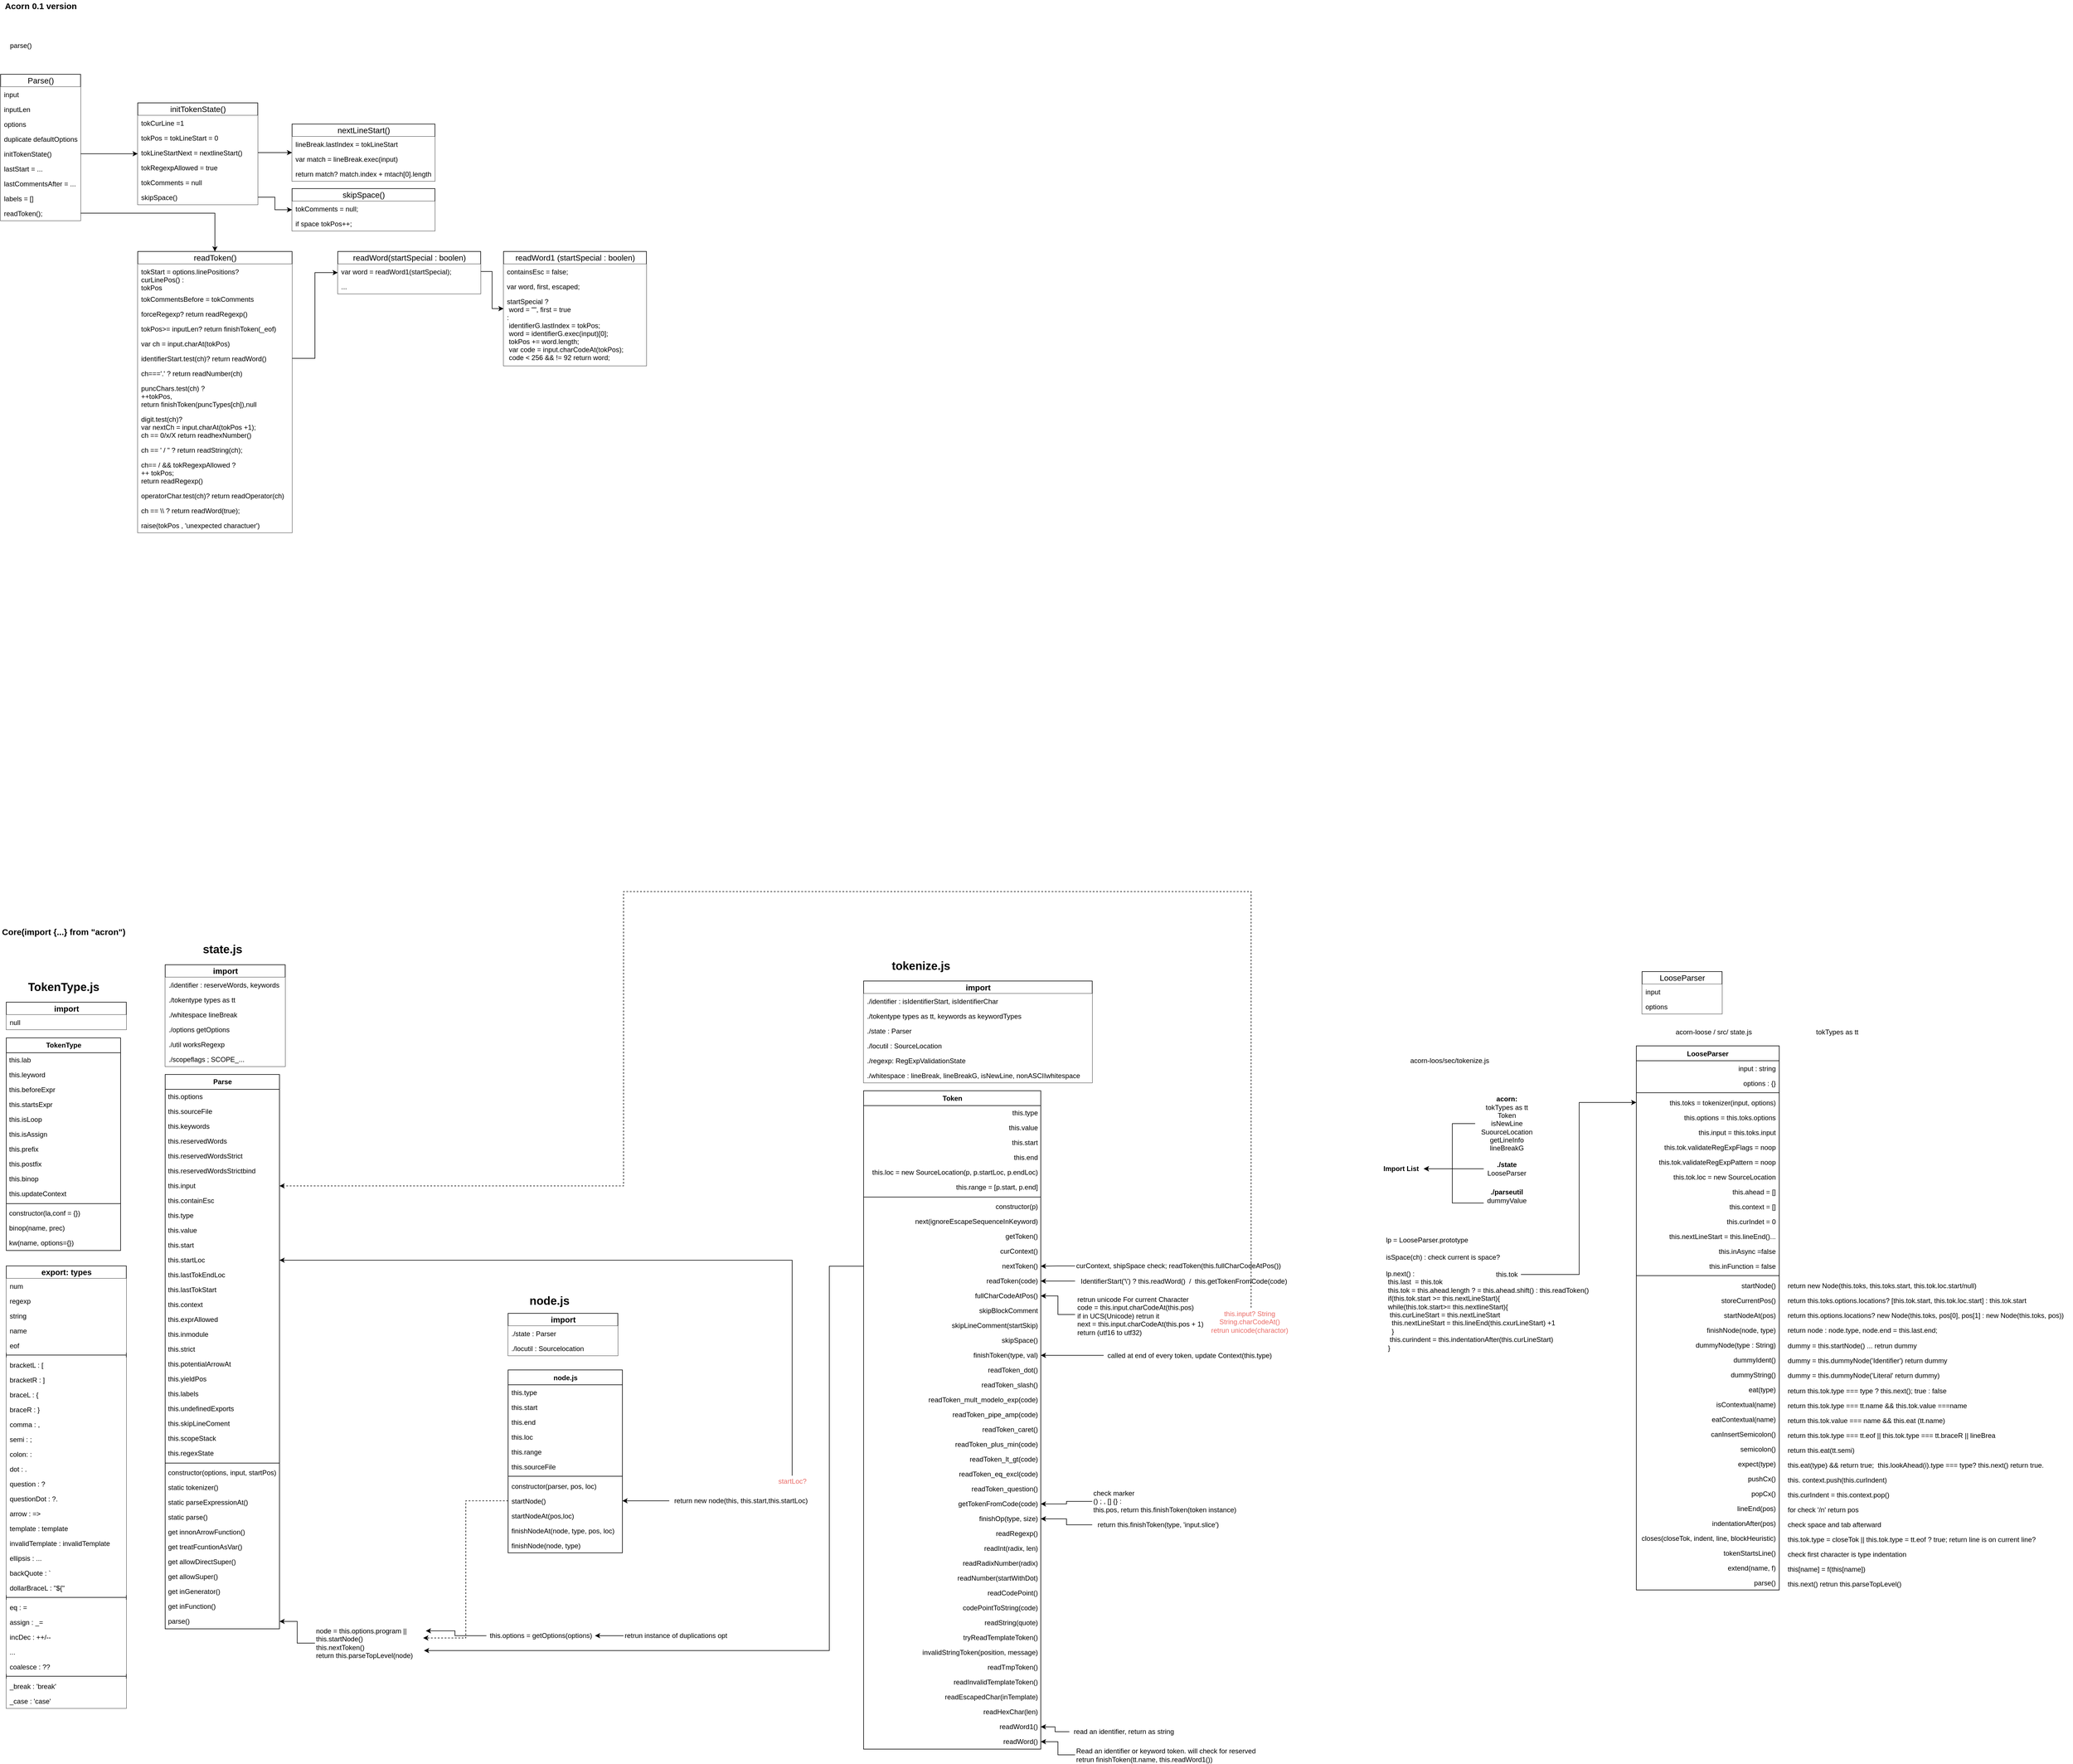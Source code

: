 <mxfile version="13.3.5" type="github">
  <diagram id="4qqjbFpk3uk04aFmDsoZ" name="Page-1">
    <mxGraphModel dx="1580" dy="3098" grid="1" gridSize="10" guides="1" tooltips="1" connect="1" arrows="1" fold="1" page="1" pageScale="1" pageWidth="2336" pageHeight="1654" math="0" shadow="0">
      <root>
        <mxCell id="0" />
        <mxCell id="1" parent="0" />
        <mxCell id="1DxsJ42mGNABhOyPakPW-6" value="&lt;b&gt;import&lt;/b&gt;" style="swimlane;fontStyle=0;childLayout=stackLayout;horizontal=1;startSize=22;horizontalStack=0;resizeParent=1;resizeParentMax=0;resizeLast=0;collapsible=1;marginBottom=0;align=center;fontSize=14;rounded=0;html=1;fillColor=#ffffff;" parent="1" vertex="1">
          <mxGeometry x="368" y="128" width="210" height="178" as="geometry" />
        </mxCell>
        <mxCell id="1DxsJ42mGNABhOyPakPW-7" value="./identifier : reserveWords, keywords" style="text;strokeColor=none;fillColor=#ffffff;spacingLeft=4;spacingRight=4;overflow=hidden;rotatable=0;points=[[0,0.5],[1,0.5]];portConstraint=eastwest;fontSize=12;" parent="1DxsJ42mGNABhOyPakPW-6" vertex="1">
          <mxGeometry y="22" width="210" height="26" as="geometry" />
        </mxCell>
        <mxCell id="1DxsJ42mGNABhOyPakPW-8" value="./tokentype types as tt" style="text;strokeColor=none;fillColor=#ffffff;spacingLeft=4;spacingRight=4;overflow=hidden;rotatable=0;points=[[0,0.5],[1,0.5]];portConstraint=eastwest;fontSize=12;" parent="1DxsJ42mGNABhOyPakPW-6" vertex="1">
          <mxGeometry y="48" width="210" height="26" as="geometry" />
        </mxCell>
        <mxCell id="1DxsJ42mGNABhOyPakPW-9" value="./whitespace lineBreak" style="text;strokeColor=none;fillColor=#ffffff;spacingLeft=4;spacingRight=4;overflow=hidden;rotatable=0;points=[[0,0.5],[1,0.5]];portConstraint=eastwest;fontSize=12;" parent="1DxsJ42mGNABhOyPakPW-6" vertex="1">
          <mxGeometry y="74" width="210" height="26" as="geometry" />
        </mxCell>
        <mxCell id="1DxsJ42mGNABhOyPakPW-10" value="./options getOptions" style="text;strokeColor=none;fillColor=#ffffff;spacingLeft=4;spacingRight=4;overflow=hidden;rotatable=0;points=[[0,0.5],[1,0.5]];portConstraint=eastwest;fontSize=12;" parent="1DxsJ42mGNABhOyPakPW-6" vertex="1">
          <mxGeometry y="100" width="210" height="26" as="geometry" />
        </mxCell>
        <mxCell id="1DxsJ42mGNABhOyPakPW-11" value="./util worksRegexp" style="text;strokeColor=none;fillColor=#ffffff;spacingLeft=4;spacingRight=4;overflow=hidden;rotatable=0;points=[[0,0.5],[1,0.5]];portConstraint=eastwest;fontSize=12;" parent="1DxsJ42mGNABhOyPakPW-6" vertex="1">
          <mxGeometry y="126" width="210" height="26" as="geometry" />
        </mxCell>
        <mxCell id="1DxsJ42mGNABhOyPakPW-14" value="./scopeflags ; SCOPE_..." style="text;strokeColor=none;fillColor=#ffffff;spacingLeft=4;spacingRight=4;overflow=hidden;rotatable=0;points=[[0,0.5],[1,0.5]];portConstraint=eastwest;fontSize=12;" parent="1DxsJ42mGNABhOyPakPW-6" vertex="1">
          <mxGeometry y="152" width="210" height="26" as="geometry" />
        </mxCell>
        <mxCell id="QZDMvHGMlxYq4nrmo8u0-74" value="return new Node(this.toks, this.toks.start, this.tok.loc.start/null)" style="text;html=1;align=left;verticalAlign=middle;resizable=0;points=[];autosize=1;" parent="1" vertex="1">
          <mxGeometry x="3205" y="680" width="350" height="20" as="geometry" />
        </mxCell>
        <mxCell id="QZDMvHGMlxYq4nrmo8u0-76" value="return this.toks.options.locations? [this.tok.start, this.tok.loc.start] : this.tok.start" style="text;html=1;align=left;verticalAlign=middle;resizable=0;points=[];autosize=1;" parent="1" vertex="1">
          <mxGeometry x="3205" y="706" width="430" height="20" as="geometry" />
        </mxCell>
        <mxCell id="QZDMvHGMlxYq4nrmo8u0-78" value="return this.options.locations? new Node(this.toks, pos[0], pos[1] : new Node(this.toks, pos))" style="text;html=1;align=left;verticalAlign=middle;resizable=0;points=[];autosize=1;" parent="1" vertex="1">
          <mxGeometry x="3205" y="732" width="500" height="20" as="geometry" />
        </mxCell>
        <mxCell id="QZDMvHGMlxYq4nrmo8u0-80" value="return node : node.type, node.end = this.last.end;&amp;nbsp;" style="text;html=1;align=left;verticalAlign=middle;resizable=0;points=[];autosize=1;" parent="1" vertex="1">
          <mxGeometry x="3205" y="758" width="280" height="20" as="geometry" />
        </mxCell>
        <mxCell id="QZDMvHGMlxYq4nrmo8u0-81" value="dummy = this.startNode() ... retrun dummy&amp;nbsp;" style="text;html=1;align=left;verticalAlign=middle;resizable=0;points=[];autosize=1;" parent="1" vertex="1">
          <mxGeometry x="3205" y="785" width="240" height="20" as="geometry" />
        </mxCell>
        <mxCell id="QZDMvHGMlxYq4nrmo8u0-82" value="dummy = this.dummyNode(&#39;Identifier&#39;) return dummy" style="text;html=1;align=left;verticalAlign=middle;resizable=0;points=[];autosize=1;" parent="1" vertex="1">
          <mxGeometry x="3205" y="811" width="290" height="20" as="geometry" />
        </mxCell>
        <mxCell id="QZDMvHGMlxYq4nrmo8u0-83" value="dummy = this.dummyNode(&#39;Literal&#39; return dummy)" style="text;html=1;align=left;verticalAlign=middle;resizable=0;points=[];autosize=1;" parent="1" vertex="1">
          <mxGeometry x="3205" y="837" width="280" height="20" as="geometry" />
        </mxCell>
        <mxCell id="QZDMvHGMlxYq4nrmo8u0-84" value="return this.tok.type === type ? this.next(); true : false" style="text;html=1;align=left;verticalAlign=middle;resizable=0;points=[];autosize=1;" parent="1" vertex="1">
          <mxGeometry x="3205" y="864" width="290" height="20" as="geometry" />
        </mxCell>
        <mxCell id="QZDMvHGMlxYq4nrmo8u0-85" value="return this.tok.type === tt.name &amp;amp;&amp;amp; this.tok.value ===name" style="text;html=1;align=left;verticalAlign=middle;resizable=0;points=[];autosize=1;" parent="1" vertex="1">
          <mxGeometry x="3205" y="890" width="330" height="20" as="geometry" />
        </mxCell>
        <mxCell id="QZDMvHGMlxYq4nrmo8u0-86" value="tokTypes as tt" style="text;html=1;align=center;verticalAlign=middle;resizable=0;points=[];autosize=1;" parent="1" vertex="1">
          <mxGeometry x="3248" y="236" width="90" height="20" as="geometry" />
        </mxCell>
        <mxCell id="1DxsJ42mGNABhOyPakPW-26" value="Parse" style="swimlane;fontStyle=1;align=center;verticalAlign=middle;childLayout=stackLayout;horizontal=1;startSize=26;horizontalStack=0;resizeParent=1;resizeParentMax=0;resizeLast=0;collapsible=1;marginBottom=0;fillColor=none;gradientColor=none;fontSize=12;html=1;spacing=1;" parent="1" vertex="1">
          <mxGeometry x="368" y="320" width="200" height="970" as="geometry" />
        </mxCell>
        <mxCell id="1DxsJ42mGNABhOyPakPW-27" value="this.options" style="text;strokeColor=none;fillColor=none;align=left;verticalAlign=top;spacingLeft=4;spacingRight=4;overflow=hidden;rotatable=0;points=[[0,0.5],[1,0.5]];portConstraint=eastwest;spacing=1;" parent="1DxsJ42mGNABhOyPakPW-26" vertex="1">
          <mxGeometry y="26" width="200" height="26" as="geometry" />
        </mxCell>
        <mxCell id="z4fC7LmuJ2Jv04XwkDk1-5" value="this.sourceFile" style="text;strokeColor=none;fillColor=none;align=left;verticalAlign=top;spacingLeft=4;spacingRight=4;overflow=hidden;rotatable=0;points=[[0,0.5],[1,0.5]];portConstraint=eastwest;spacing=1;" parent="1DxsJ42mGNABhOyPakPW-26" vertex="1">
          <mxGeometry y="52" width="200" height="26" as="geometry" />
        </mxCell>
        <mxCell id="z4fC7LmuJ2Jv04XwkDk1-6" value="this.keywords" style="text;strokeColor=none;fillColor=none;align=left;verticalAlign=top;spacingLeft=4;spacingRight=4;overflow=hidden;rotatable=0;points=[[0,0.5],[1,0.5]];portConstraint=eastwest;spacing=1;" parent="1DxsJ42mGNABhOyPakPW-26" vertex="1">
          <mxGeometry y="78" width="200" height="26" as="geometry" />
        </mxCell>
        <mxCell id="z4fC7LmuJ2Jv04XwkDk1-7" value="this.reservedWords" style="text;strokeColor=none;fillColor=none;align=left;verticalAlign=top;spacingLeft=4;spacingRight=4;overflow=hidden;rotatable=0;points=[[0,0.5],[1,0.5]];portConstraint=eastwest;spacing=1;" parent="1DxsJ42mGNABhOyPakPW-26" vertex="1">
          <mxGeometry y="104" width="200" height="26" as="geometry" />
        </mxCell>
        <mxCell id="z4fC7LmuJ2Jv04XwkDk1-8" value="this.reservedWordsStrict" style="text;strokeColor=none;fillColor=none;align=left;verticalAlign=top;spacingLeft=4;spacingRight=4;overflow=hidden;rotatable=0;points=[[0,0.5],[1,0.5]];portConstraint=eastwest;spacing=1;" parent="1DxsJ42mGNABhOyPakPW-26" vertex="1">
          <mxGeometry y="130" width="200" height="26" as="geometry" />
        </mxCell>
        <mxCell id="z4fC7LmuJ2Jv04XwkDk1-9" value="this.reservedWordsStrictbind" style="text;strokeColor=none;fillColor=none;align=left;verticalAlign=top;spacingLeft=4;spacingRight=4;overflow=hidden;rotatable=0;points=[[0,0.5],[1,0.5]];portConstraint=eastwest;spacing=1;" parent="1DxsJ42mGNABhOyPakPW-26" vertex="1">
          <mxGeometry y="156" width="200" height="26" as="geometry" />
        </mxCell>
        <mxCell id="z4fC7LmuJ2Jv04XwkDk1-10" value="this.input" style="text;strokeColor=none;fillColor=none;align=left;verticalAlign=top;spacingLeft=4;spacingRight=4;overflow=hidden;rotatable=0;points=[[0,0.5],[1,0.5]];portConstraint=eastwest;spacing=1;" parent="1DxsJ42mGNABhOyPakPW-26" vertex="1">
          <mxGeometry y="182" width="200" height="26" as="geometry" />
        </mxCell>
        <mxCell id="z4fC7LmuJ2Jv04XwkDk1-11" value="this.containEsc" style="text;strokeColor=none;fillColor=none;align=left;verticalAlign=top;spacingLeft=4;spacingRight=4;overflow=hidden;rotatable=0;points=[[0,0.5],[1,0.5]];portConstraint=eastwest;spacing=1;" parent="1DxsJ42mGNABhOyPakPW-26" vertex="1">
          <mxGeometry y="208" width="200" height="26" as="geometry" />
        </mxCell>
        <mxCell id="z4fC7LmuJ2Jv04XwkDk1-12" value="this.type" style="text;strokeColor=none;fillColor=none;align=left;verticalAlign=top;spacingLeft=4;spacingRight=4;overflow=hidden;rotatable=0;points=[[0,0.5],[1,0.5]];portConstraint=eastwest;spacing=1;" parent="1DxsJ42mGNABhOyPakPW-26" vertex="1">
          <mxGeometry y="234" width="200" height="26" as="geometry" />
        </mxCell>
        <mxCell id="z4fC7LmuJ2Jv04XwkDk1-13" value="this.value" style="text;strokeColor=none;fillColor=none;align=left;verticalAlign=top;spacingLeft=4;spacingRight=4;overflow=hidden;rotatable=0;points=[[0,0.5],[1,0.5]];portConstraint=eastwest;spacing=1;" parent="1DxsJ42mGNABhOyPakPW-26" vertex="1">
          <mxGeometry y="260" width="200" height="26" as="geometry" />
        </mxCell>
        <mxCell id="z4fC7LmuJ2Jv04XwkDk1-14" value="this.start" style="text;strokeColor=none;fillColor=none;align=left;verticalAlign=top;spacingLeft=4;spacingRight=4;overflow=hidden;rotatable=0;points=[[0,0.5],[1,0.5]];portConstraint=eastwest;spacing=1;" parent="1DxsJ42mGNABhOyPakPW-26" vertex="1">
          <mxGeometry y="286" width="200" height="26" as="geometry" />
        </mxCell>
        <mxCell id="z4fC7LmuJ2Jv04XwkDk1-15" value="this.startLoc" style="text;strokeColor=none;fillColor=none;align=left;verticalAlign=top;spacingLeft=4;spacingRight=4;overflow=hidden;rotatable=0;points=[[0,0.5],[1,0.5]];portConstraint=eastwest;spacing=1;" parent="1DxsJ42mGNABhOyPakPW-26" vertex="1">
          <mxGeometry y="312" width="200" height="26" as="geometry" />
        </mxCell>
        <mxCell id="z4fC7LmuJ2Jv04XwkDk1-16" value="this.lastTokEndLoc" style="text;strokeColor=none;fillColor=none;align=left;verticalAlign=top;spacingLeft=4;spacingRight=4;overflow=hidden;rotatable=0;points=[[0,0.5],[1,0.5]];portConstraint=eastwest;spacing=1;" parent="1DxsJ42mGNABhOyPakPW-26" vertex="1">
          <mxGeometry y="338" width="200" height="26" as="geometry" />
        </mxCell>
        <mxCell id="z4fC7LmuJ2Jv04XwkDk1-17" value="this.lastTokStart" style="text;strokeColor=none;fillColor=none;align=left;verticalAlign=top;spacingLeft=4;spacingRight=4;overflow=hidden;rotatable=0;points=[[0,0.5],[1,0.5]];portConstraint=eastwest;spacing=1;" parent="1DxsJ42mGNABhOyPakPW-26" vertex="1">
          <mxGeometry y="364" width="200" height="26" as="geometry" />
        </mxCell>
        <mxCell id="z4fC7LmuJ2Jv04XwkDk1-18" value="this.context" style="text;strokeColor=none;fillColor=none;align=left;verticalAlign=top;spacingLeft=4;spacingRight=4;overflow=hidden;rotatable=0;points=[[0,0.5],[1,0.5]];portConstraint=eastwest;spacing=1;" parent="1DxsJ42mGNABhOyPakPW-26" vertex="1">
          <mxGeometry y="390" width="200" height="26" as="geometry" />
        </mxCell>
        <mxCell id="z4fC7LmuJ2Jv04XwkDk1-19" value="this.exprAllowed" style="text;strokeColor=none;fillColor=none;align=left;verticalAlign=top;spacingLeft=4;spacingRight=4;overflow=hidden;rotatable=0;points=[[0,0.5],[1,0.5]];portConstraint=eastwest;spacing=1;" parent="1DxsJ42mGNABhOyPakPW-26" vertex="1">
          <mxGeometry y="416" width="200" height="26" as="geometry" />
        </mxCell>
        <mxCell id="z4fC7LmuJ2Jv04XwkDk1-20" value="this.inmodule" style="text;strokeColor=none;fillColor=none;align=left;verticalAlign=top;spacingLeft=4;spacingRight=4;overflow=hidden;rotatable=0;points=[[0,0.5],[1,0.5]];portConstraint=eastwest;spacing=1;" parent="1DxsJ42mGNABhOyPakPW-26" vertex="1">
          <mxGeometry y="442" width="200" height="26" as="geometry" />
        </mxCell>
        <mxCell id="z4fC7LmuJ2Jv04XwkDk1-21" value="this.strict" style="text;strokeColor=none;fillColor=none;align=left;verticalAlign=top;spacingLeft=4;spacingRight=4;overflow=hidden;rotatable=0;points=[[0,0.5],[1,0.5]];portConstraint=eastwest;spacing=1;" parent="1DxsJ42mGNABhOyPakPW-26" vertex="1">
          <mxGeometry y="468" width="200" height="26" as="geometry" />
        </mxCell>
        <mxCell id="z4fC7LmuJ2Jv04XwkDk1-22" value="this.potentialArrowAt" style="text;strokeColor=none;fillColor=none;align=left;verticalAlign=top;spacingLeft=4;spacingRight=4;overflow=hidden;rotatable=0;points=[[0,0.5],[1,0.5]];portConstraint=eastwest;spacing=1;" parent="1DxsJ42mGNABhOyPakPW-26" vertex="1">
          <mxGeometry y="494" width="200" height="26" as="geometry" />
        </mxCell>
        <mxCell id="z4fC7LmuJ2Jv04XwkDk1-23" value="this.yieldPos" style="text;strokeColor=none;fillColor=none;align=left;verticalAlign=top;spacingLeft=4;spacingRight=4;overflow=hidden;rotatable=0;points=[[0,0.5],[1,0.5]];portConstraint=eastwest;spacing=1;" parent="1DxsJ42mGNABhOyPakPW-26" vertex="1">
          <mxGeometry y="520" width="200" height="26" as="geometry" />
        </mxCell>
        <mxCell id="z4fC7LmuJ2Jv04XwkDk1-24" value="this.labels" style="text;strokeColor=none;fillColor=none;align=left;verticalAlign=top;spacingLeft=4;spacingRight=4;overflow=hidden;rotatable=0;points=[[0,0.5],[1,0.5]];portConstraint=eastwest;spacing=1;" parent="1DxsJ42mGNABhOyPakPW-26" vertex="1">
          <mxGeometry y="546" width="200" height="26" as="geometry" />
        </mxCell>
        <mxCell id="z4fC7LmuJ2Jv04XwkDk1-25" value="this.undefinedExports" style="text;strokeColor=none;fillColor=none;align=left;verticalAlign=top;spacingLeft=4;spacingRight=4;overflow=hidden;rotatable=0;points=[[0,0.5],[1,0.5]];portConstraint=eastwest;spacing=1;" parent="1DxsJ42mGNABhOyPakPW-26" vertex="1">
          <mxGeometry y="572" width="200" height="26" as="geometry" />
        </mxCell>
        <mxCell id="z4fC7LmuJ2Jv04XwkDk1-26" value="this.skipLineComent" style="text;strokeColor=none;fillColor=none;align=left;verticalAlign=top;spacingLeft=4;spacingRight=4;overflow=hidden;rotatable=0;points=[[0,0.5],[1,0.5]];portConstraint=eastwest;spacing=1;" parent="1DxsJ42mGNABhOyPakPW-26" vertex="1">
          <mxGeometry y="598" width="200" height="26" as="geometry" />
        </mxCell>
        <mxCell id="z4fC7LmuJ2Jv04XwkDk1-27" value="this.scopeStack" style="text;strokeColor=none;fillColor=none;align=left;verticalAlign=top;spacingLeft=4;spacingRight=4;overflow=hidden;rotatable=0;points=[[0,0.5],[1,0.5]];portConstraint=eastwest;spacing=1;" parent="1DxsJ42mGNABhOyPakPW-26" vertex="1">
          <mxGeometry y="624" width="200" height="26" as="geometry" />
        </mxCell>
        <mxCell id="z4fC7LmuJ2Jv04XwkDk1-28" value="this.regexState" style="text;strokeColor=none;fillColor=none;align=left;verticalAlign=top;spacingLeft=4;spacingRight=4;overflow=hidden;rotatable=0;points=[[0,0.5],[1,0.5]];portConstraint=eastwest;spacing=1;" parent="1DxsJ42mGNABhOyPakPW-26" vertex="1">
          <mxGeometry y="650" width="200" height="26" as="geometry" />
        </mxCell>
        <mxCell id="1DxsJ42mGNABhOyPakPW-28" value="" style="line;strokeWidth=1;fillColor=none;align=left;verticalAlign=middle;spacingTop=-1;spacingLeft=3;spacingRight=3;rotatable=0;labelPosition=right;points=[];portConstraint=eastwest;spacing=1;" parent="1DxsJ42mGNABhOyPakPW-26" vertex="1">
          <mxGeometry y="676" width="200" height="8" as="geometry" />
        </mxCell>
        <mxCell id="1DxsJ42mGNABhOyPakPW-29" value="constructor(options, input, startPos)" style="text;strokeColor=none;fillColor=none;align=left;verticalAlign=top;spacingLeft=4;spacingRight=4;overflow=hidden;rotatable=0;points=[[0,0.5],[1,0.5]];portConstraint=eastwest;spacing=1;" parent="1DxsJ42mGNABhOyPakPW-26" vertex="1">
          <mxGeometry y="684" width="200" height="26" as="geometry" />
        </mxCell>
        <mxCell id="1DxsJ42mGNABhOyPakPW-39" value="static tokenizer()" style="text;strokeColor=none;fillColor=none;align=left;verticalAlign=top;spacingLeft=4;spacingRight=4;overflow=hidden;rotatable=0;points=[[0,0.5],[1,0.5]];portConstraint=eastwest;spacing=1;" parent="1DxsJ42mGNABhOyPakPW-26" vertex="1">
          <mxGeometry y="710" width="200" height="26" as="geometry" />
        </mxCell>
        <mxCell id="1DxsJ42mGNABhOyPakPW-38" value="static parseExpressionAt()" style="text;strokeColor=none;fillColor=none;align=left;verticalAlign=top;spacingLeft=4;spacingRight=4;overflow=hidden;rotatable=0;points=[[0,0.5],[1,0.5]];portConstraint=eastwest;spacing=1;" parent="1DxsJ42mGNABhOyPakPW-26" vertex="1">
          <mxGeometry y="736" width="200" height="26" as="geometry" />
        </mxCell>
        <mxCell id="1DxsJ42mGNABhOyPakPW-37" value="static parse()" style="text;strokeColor=none;fillColor=none;align=left;verticalAlign=top;spacingLeft=4;spacingRight=4;overflow=hidden;rotatable=0;points=[[0,0.5],[1,0.5]];portConstraint=eastwest;spacing=1;" parent="1DxsJ42mGNABhOyPakPW-26" vertex="1">
          <mxGeometry y="762" width="200" height="26" as="geometry" />
        </mxCell>
        <mxCell id="1DxsJ42mGNABhOyPakPW-36" value="get innonArrowFunction()" style="text;strokeColor=none;fillColor=none;align=left;verticalAlign=top;spacingLeft=4;spacingRight=4;overflow=hidden;rotatable=0;points=[[0,0.5],[1,0.5]];portConstraint=eastwest;spacing=1;" parent="1DxsJ42mGNABhOyPakPW-26" vertex="1">
          <mxGeometry y="788" width="200" height="26" as="geometry" />
        </mxCell>
        <mxCell id="1DxsJ42mGNABhOyPakPW-35" value="get treatFcuntionAsVar()" style="text;strokeColor=none;fillColor=none;align=left;verticalAlign=top;spacingLeft=4;spacingRight=4;overflow=hidden;rotatable=0;points=[[0,0.5],[1,0.5]];portConstraint=eastwest;spacing=1;" parent="1DxsJ42mGNABhOyPakPW-26" vertex="1">
          <mxGeometry y="814" width="200" height="26" as="geometry" />
        </mxCell>
        <mxCell id="1DxsJ42mGNABhOyPakPW-34" value="get allowDirectSuper()" style="text;strokeColor=none;fillColor=none;align=left;verticalAlign=top;spacingLeft=4;spacingRight=4;overflow=hidden;rotatable=0;points=[[0,0.5],[1,0.5]];portConstraint=eastwest;spacing=1;" parent="1DxsJ42mGNABhOyPakPW-26" vertex="1">
          <mxGeometry y="840" width="200" height="26" as="geometry" />
        </mxCell>
        <mxCell id="1DxsJ42mGNABhOyPakPW-33" value="get allowSuper()" style="text;strokeColor=none;fillColor=none;align=left;verticalAlign=top;spacingLeft=4;spacingRight=4;overflow=hidden;rotatable=0;points=[[0,0.5],[1,0.5]];portConstraint=eastwest;spacing=1;" parent="1DxsJ42mGNABhOyPakPW-26" vertex="1">
          <mxGeometry y="866" width="200" height="26" as="geometry" />
        </mxCell>
        <mxCell id="1DxsJ42mGNABhOyPakPW-32" value="get inGenerator()" style="text;strokeColor=none;fillColor=none;align=left;verticalAlign=top;spacingLeft=4;spacingRight=4;overflow=hidden;rotatable=0;points=[[0,0.5],[1,0.5]];portConstraint=eastwest;spacing=1;" parent="1DxsJ42mGNABhOyPakPW-26" vertex="1">
          <mxGeometry y="892" width="200" height="26" as="geometry" />
        </mxCell>
        <mxCell id="1DxsJ42mGNABhOyPakPW-31" value="get inFunction()" style="text;strokeColor=none;fillColor=none;align=left;verticalAlign=top;spacingLeft=4;spacingRight=4;overflow=hidden;rotatable=0;points=[[0,0.5],[1,0.5]];portConstraint=eastwest;spacing=1;" parent="1DxsJ42mGNABhOyPakPW-26" vertex="1">
          <mxGeometry y="918" width="200" height="26" as="geometry" />
        </mxCell>
        <mxCell id="1DxsJ42mGNABhOyPakPW-30" value="parse()" style="text;strokeColor=none;fillColor=none;align=left;verticalAlign=top;spacingLeft=4;spacingRight=4;overflow=hidden;rotatable=0;points=[[0,0.5],[1,0.5]];portConstraint=eastwest;spacing=1;" parent="1DxsJ42mGNABhOyPakPW-26" vertex="1">
          <mxGeometry y="944" width="200" height="26" as="geometry" />
        </mxCell>
        <mxCell id="QZDMvHGMlxYq4nrmo8u0-87" value="return this.tok.value === name &amp;amp;&amp;amp; this.eat (tt.name)" style="text;html=1;align=left;verticalAlign=middle;resizable=0;points=[];autosize=1;" parent="1" vertex="1">
          <mxGeometry x="3205" y="916" width="290" height="20" as="geometry" />
        </mxCell>
        <mxCell id="QZDMvHGMlxYq4nrmo8u0-88" value="return this.tok.type === tt.eof || this.tok.type === tt.braceR || lineBrea" style="text;html=1;align=left;verticalAlign=middle;resizable=0;points=[];autosize=1;" parent="1" vertex="1">
          <mxGeometry x="3205" y="942" width="380" height="20" as="geometry" />
        </mxCell>
        <mxCell id="z4fC7LmuJ2Jv04XwkDk1-54" value="Token" style="swimlane;fontStyle=1;align=center;verticalAlign=middle;childLayout=stackLayout;horizontal=1;startSize=26;horizontalStack=0;resizeParent=1;resizeParentMax=0;resizeLast=0;collapsible=1;marginBottom=0;fillColor=none;gradientColor=none;fontSize=12;html=1;spacing=1;" parent="1" vertex="1">
          <mxGeometry x="1590" y="348.5" width="310" height="1152" as="geometry" />
        </mxCell>
        <mxCell id="z4fC7LmuJ2Jv04XwkDk1-55" value="this.type" style="text;strokeColor=none;fillColor=none;align=right;verticalAlign=top;spacingLeft=4;spacingRight=4;overflow=hidden;rotatable=0;points=[[0,0.5],[1,0.5]];portConstraint=eastwest;spacing=1;" parent="z4fC7LmuJ2Jv04XwkDk1-54" vertex="1">
          <mxGeometry y="26" width="310" height="26" as="geometry" />
        </mxCell>
        <mxCell id="z4fC7LmuJ2Jv04XwkDk1-56" value="this.value" style="text;strokeColor=none;fillColor=none;align=right;verticalAlign=top;spacingLeft=4;spacingRight=4;overflow=hidden;rotatable=0;points=[[0,0.5],[1,0.5]];portConstraint=eastwest;spacing=1;" parent="z4fC7LmuJ2Jv04XwkDk1-54" vertex="1">
          <mxGeometry y="52" width="310" height="26" as="geometry" />
        </mxCell>
        <mxCell id="z4fC7LmuJ2Jv04XwkDk1-57" value="this.start" style="text;strokeColor=none;fillColor=none;align=right;verticalAlign=top;spacingLeft=4;spacingRight=4;overflow=hidden;rotatable=0;points=[[0,0.5],[1,0.5]];portConstraint=eastwest;spacing=1;" parent="z4fC7LmuJ2Jv04XwkDk1-54" vertex="1">
          <mxGeometry y="78" width="310" height="26" as="geometry" />
        </mxCell>
        <mxCell id="z4fC7LmuJ2Jv04XwkDk1-58" value="this.end" style="text;strokeColor=none;fillColor=none;align=right;verticalAlign=top;spacingLeft=4;spacingRight=4;overflow=hidden;rotatable=0;points=[[0,0.5],[1,0.5]];portConstraint=eastwest;spacing=1;" parent="z4fC7LmuJ2Jv04XwkDk1-54" vertex="1">
          <mxGeometry y="104" width="310" height="26" as="geometry" />
        </mxCell>
        <mxCell id="z4fC7LmuJ2Jv04XwkDk1-59" value="this.loc = new SourceLocation(p, p.startLoc, p.endLoc)" style="text;strokeColor=none;fillColor=none;align=right;verticalAlign=top;spacingLeft=4;spacingRight=4;overflow=hidden;rotatable=0;points=[[0,0.5],[1,0.5]];portConstraint=eastwest;spacing=1;" parent="z4fC7LmuJ2Jv04XwkDk1-54" vertex="1">
          <mxGeometry y="130" width="310" height="26" as="geometry" />
        </mxCell>
        <mxCell id="z4fC7LmuJ2Jv04XwkDk1-60" value="this.range = [p.start, p.end]" style="text;strokeColor=none;fillColor=none;align=right;verticalAlign=top;spacingLeft=4;spacingRight=4;overflow=hidden;rotatable=0;points=[[0,0.5],[1,0.5]];portConstraint=eastwest;spacing=1;" parent="z4fC7LmuJ2Jv04XwkDk1-54" vertex="1">
          <mxGeometry y="156" width="310" height="26" as="geometry" />
        </mxCell>
        <mxCell id="z4fC7LmuJ2Jv04XwkDk1-80" value="" style="line;strokeWidth=1;fillColor=none;align=right;verticalAlign=middle;spacingTop=-1;spacingLeft=3;spacingRight=3;rotatable=0;labelPosition=right;points=[];portConstraint=eastwest;spacing=1;" parent="z4fC7LmuJ2Jv04XwkDk1-54" vertex="1">
          <mxGeometry y="182" width="310" height="8" as="geometry" />
        </mxCell>
        <mxCell id="z4fC7LmuJ2Jv04XwkDk1-81" value="constructor(p)" style="text;strokeColor=none;fillColor=none;align=right;verticalAlign=top;spacingLeft=4;spacingRight=4;overflow=hidden;rotatable=0;points=[[0,0.5],[1,0.5]];portConstraint=eastwest;spacing=1;" parent="z4fC7LmuJ2Jv04XwkDk1-54" vertex="1">
          <mxGeometry y="190" width="310" height="26" as="geometry" />
        </mxCell>
        <mxCell id="z4fC7LmuJ2Jv04XwkDk1-82" value="next(ignoreEscapeSequenceInKeyword)" style="text;strokeColor=none;fillColor=none;align=right;verticalAlign=top;spacingLeft=4;spacingRight=4;overflow=hidden;rotatable=0;points=[[0,0.5],[1,0.5]];portConstraint=eastwest;spacing=1;" parent="z4fC7LmuJ2Jv04XwkDk1-54" vertex="1">
          <mxGeometry y="216" width="310" height="26" as="geometry" />
        </mxCell>
        <mxCell id="z4fC7LmuJ2Jv04XwkDk1-83" value="getToken()" style="text;strokeColor=none;fillColor=none;align=right;verticalAlign=top;spacingLeft=4;spacingRight=4;overflow=hidden;rotatable=0;points=[[0,0.5],[1,0.5]];portConstraint=eastwest;spacing=1;" parent="z4fC7LmuJ2Jv04XwkDk1-54" vertex="1">
          <mxGeometry y="242" width="310" height="26" as="geometry" />
        </mxCell>
        <mxCell id="z4fC7LmuJ2Jv04XwkDk1-84" value="curContext()" style="text;strokeColor=none;fillColor=none;align=right;verticalAlign=top;spacingLeft=4;spacingRight=4;overflow=hidden;rotatable=0;points=[[0,0.5],[1,0.5]];portConstraint=eastwest;spacing=1;" parent="z4fC7LmuJ2Jv04XwkDk1-54" vertex="1">
          <mxGeometry y="268" width="310" height="26" as="geometry" />
        </mxCell>
        <mxCell id="z4fC7LmuJ2Jv04XwkDk1-85" value="nextToken()" style="text;strokeColor=none;fillColor=none;align=right;verticalAlign=top;spacingLeft=4;spacingRight=4;overflow=hidden;rotatable=0;points=[[0,0.5],[1,0.5]];portConstraint=eastwest;spacing=1;" parent="z4fC7LmuJ2Jv04XwkDk1-54" vertex="1">
          <mxGeometry y="294" width="310" height="26" as="geometry" />
        </mxCell>
        <mxCell id="z4fC7LmuJ2Jv04XwkDk1-86" value="readToken(code)" style="text;strokeColor=none;fillColor=none;align=right;verticalAlign=top;spacingLeft=4;spacingRight=4;overflow=hidden;rotatable=0;points=[[0,0.5],[1,0.5]];portConstraint=eastwest;spacing=1;" parent="z4fC7LmuJ2Jv04XwkDk1-54" vertex="1">
          <mxGeometry y="320" width="310" height="26" as="geometry" />
        </mxCell>
        <mxCell id="z4fC7LmuJ2Jv04XwkDk1-87" value="fullCharCodeAtPos()" style="text;strokeColor=none;fillColor=none;align=right;verticalAlign=top;spacingLeft=4;spacingRight=4;overflow=hidden;rotatable=0;points=[[0,0.5],[1,0.5]];portConstraint=eastwest;spacing=1;" parent="z4fC7LmuJ2Jv04XwkDk1-54" vertex="1">
          <mxGeometry y="346" width="310" height="26" as="geometry" />
        </mxCell>
        <mxCell id="z4fC7LmuJ2Jv04XwkDk1-88" value="skipBlockComment" style="text;strokeColor=none;fillColor=none;align=right;verticalAlign=top;spacingLeft=4;spacingRight=4;overflow=hidden;rotatable=0;points=[[0,0.5],[1,0.5]];portConstraint=eastwest;spacing=1;" parent="z4fC7LmuJ2Jv04XwkDk1-54" vertex="1">
          <mxGeometry y="372" width="310" height="26" as="geometry" />
        </mxCell>
        <mxCell id="z4fC7LmuJ2Jv04XwkDk1-89" value="skipLineComment(startSkip)" style="text;strokeColor=none;fillColor=none;align=right;verticalAlign=top;spacingLeft=4;spacingRight=4;overflow=hidden;rotatable=0;points=[[0,0.5],[1,0.5]];portConstraint=eastwest;spacing=1;" parent="z4fC7LmuJ2Jv04XwkDk1-54" vertex="1">
          <mxGeometry y="398" width="310" height="26" as="geometry" />
        </mxCell>
        <mxCell id="z4fC7LmuJ2Jv04XwkDk1-90" value="skipSpace()" style="text;strokeColor=none;fillColor=none;align=right;verticalAlign=top;spacingLeft=4;spacingRight=4;overflow=hidden;rotatable=0;points=[[0,0.5],[1,0.5]];portConstraint=eastwest;spacing=1;" parent="z4fC7LmuJ2Jv04XwkDk1-54" vertex="1">
          <mxGeometry y="424" width="310" height="26" as="geometry" />
        </mxCell>
        <mxCell id="z4fC7LmuJ2Jv04XwkDk1-91" value="finishToken(type, val)" style="text;strokeColor=none;fillColor=none;align=right;verticalAlign=top;spacingLeft=4;spacingRight=4;overflow=hidden;rotatable=0;points=[[0,0.5],[1,0.5]];portConstraint=eastwest;spacing=1;" parent="z4fC7LmuJ2Jv04XwkDk1-54" vertex="1">
          <mxGeometry y="450" width="310" height="26" as="geometry" />
        </mxCell>
        <mxCell id="z4fC7LmuJ2Jv04XwkDk1-92" value="readToken_dot()" style="text;strokeColor=none;fillColor=none;align=right;verticalAlign=top;spacingLeft=4;spacingRight=4;overflow=hidden;rotatable=0;points=[[0,0.5],[1,0.5]];portConstraint=eastwest;spacing=1;" parent="z4fC7LmuJ2Jv04XwkDk1-54" vertex="1">
          <mxGeometry y="476" width="310" height="26" as="geometry" />
        </mxCell>
        <mxCell id="z4fC7LmuJ2Jv04XwkDk1-93" value="readToken_slash()" style="text;strokeColor=none;fillColor=none;align=right;verticalAlign=top;spacingLeft=4;spacingRight=4;overflow=hidden;rotatable=0;points=[[0,0.5],[1,0.5]];portConstraint=eastwest;spacing=1;" parent="z4fC7LmuJ2Jv04XwkDk1-54" vertex="1">
          <mxGeometry y="502" width="310" height="26" as="geometry" />
        </mxCell>
        <mxCell id="z4fC7LmuJ2Jv04XwkDk1-94" value="readToken_mult_modelo_exp(code)" style="text;strokeColor=none;fillColor=none;align=right;verticalAlign=top;spacingLeft=4;spacingRight=4;overflow=hidden;rotatable=0;points=[[0,0.5],[1,0.5]];portConstraint=eastwest;spacing=1;" parent="z4fC7LmuJ2Jv04XwkDk1-54" vertex="1">
          <mxGeometry y="528" width="310" height="26" as="geometry" />
        </mxCell>
        <mxCell id="z4fC7LmuJ2Jv04XwkDk1-95" value="readToken_pipe_amp(code)" style="text;strokeColor=none;fillColor=none;align=right;verticalAlign=top;spacingLeft=4;spacingRight=4;overflow=hidden;rotatable=0;points=[[0,0.5],[1,0.5]];portConstraint=eastwest;spacing=1;" parent="z4fC7LmuJ2Jv04XwkDk1-54" vertex="1">
          <mxGeometry y="554" width="310" height="26" as="geometry" />
        </mxCell>
        <mxCell id="z4fC7LmuJ2Jv04XwkDk1-96" value="readToken_caret()" style="text;strokeColor=none;fillColor=none;align=right;verticalAlign=top;spacingLeft=4;spacingRight=4;overflow=hidden;rotatable=0;points=[[0,0.5],[1,0.5]];portConstraint=eastwest;spacing=1;" parent="z4fC7LmuJ2Jv04XwkDk1-54" vertex="1">
          <mxGeometry y="580" width="310" height="26" as="geometry" />
        </mxCell>
        <mxCell id="z4fC7LmuJ2Jv04XwkDk1-97" value="readToken_plus_min(code)" style="text;strokeColor=none;fillColor=none;align=right;verticalAlign=top;spacingLeft=4;spacingRight=4;overflow=hidden;rotatable=0;points=[[0,0.5],[1,0.5]];portConstraint=eastwest;spacing=1;" parent="z4fC7LmuJ2Jv04XwkDk1-54" vertex="1">
          <mxGeometry y="606" width="310" height="26" as="geometry" />
        </mxCell>
        <mxCell id="z4fC7LmuJ2Jv04XwkDk1-98" value="readToken_lt_gt(code)" style="text;strokeColor=none;fillColor=none;align=right;verticalAlign=top;spacingLeft=4;spacingRight=4;overflow=hidden;rotatable=0;points=[[0,0.5],[1,0.5]];portConstraint=eastwest;spacing=1;" parent="z4fC7LmuJ2Jv04XwkDk1-54" vertex="1">
          <mxGeometry y="632" width="310" height="26" as="geometry" />
        </mxCell>
        <mxCell id="z4fC7LmuJ2Jv04XwkDk1-99" value="readToken_eq_excl(code)" style="text;strokeColor=none;fillColor=none;align=right;verticalAlign=top;spacingLeft=4;spacingRight=4;overflow=hidden;rotatable=0;points=[[0,0.5],[1,0.5]];portConstraint=eastwest;spacing=1;" parent="z4fC7LmuJ2Jv04XwkDk1-54" vertex="1">
          <mxGeometry y="658" width="310" height="26" as="geometry" />
        </mxCell>
        <mxCell id="z4fC7LmuJ2Jv04XwkDk1-100" value="readToken_question()" style="text;strokeColor=none;fillColor=none;align=right;verticalAlign=top;spacingLeft=4;spacingRight=4;overflow=hidden;rotatable=0;points=[[0,0.5],[1,0.5]];portConstraint=eastwest;spacing=1;" parent="z4fC7LmuJ2Jv04XwkDk1-54" vertex="1">
          <mxGeometry y="684" width="310" height="26" as="geometry" />
        </mxCell>
        <mxCell id="z4fC7LmuJ2Jv04XwkDk1-101" value="getTokenFromCode(code)" style="text;strokeColor=none;fillColor=none;align=right;verticalAlign=top;spacingLeft=4;spacingRight=4;overflow=hidden;rotatable=0;points=[[0,0.5],[1,0.5]];portConstraint=eastwest;spacing=1;" parent="z4fC7LmuJ2Jv04XwkDk1-54" vertex="1">
          <mxGeometry y="710" width="310" height="26" as="geometry" />
        </mxCell>
        <mxCell id="z4fC7LmuJ2Jv04XwkDk1-102" value="finishOp(type, size)" style="text;strokeColor=none;fillColor=none;align=right;verticalAlign=top;spacingLeft=4;spacingRight=4;overflow=hidden;rotatable=0;points=[[0,0.5],[1,0.5]];portConstraint=eastwest;spacing=1;" parent="z4fC7LmuJ2Jv04XwkDk1-54" vertex="1">
          <mxGeometry y="736" width="310" height="26" as="geometry" />
        </mxCell>
        <mxCell id="z4fC7LmuJ2Jv04XwkDk1-103" value="readRegexp()" style="text;strokeColor=none;fillColor=none;align=right;verticalAlign=top;spacingLeft=4;spacingRight=4;overflow=hidden;rotatable=0;points=[[0,0.5],[1,0.5]];portConstraint=eastwest;spacing=1;" parent="z4fC7LmuJ2Jv04XwkDk1-54" vertex="1">
          <mxGeometry y="762" width="310" height="26" as="geometry" />
        </mxCell>
        <mxCell id="z4fC7LmuJ2Jv04XwkDk1-104" value="readInt(radix, len)" style="text;strokeColor=none;fillColor=none;align=right;verticalAlign=top;spacingLeft=4;spacingRight=4;overflow=hidden;rotatable=0;points=[[0,0.5],[1,0.5]];portConstraint=eastwest;spacing=1;" parent="z4fC7LmuJ2Jv04XwkDk1-54" vertex="1">
          <mxGeometry y="788" width="310" height="26" as="geometry" />
        </mxCell>
        <mxCell id="z4fC7LmuJ2Jv04XwkDk1-105" value="readRadixNumber(radix)" style="text;strokeColor=none;fillColor=none;align=right;verticalAlign=top;spacingLeft=4;spacingRight=4;overflow=hidden;rotatable=0;points=[[0,0.5],[1,0.5]];portConstraint=eastwest;spacing=1;" parent="z4fC7LmuJ2Jv04XwkDk1-54" vertex="1">
          <mxGeometry y="814" width="310" height="26" as="geometry" />
        </mxCell>
        <mxCell id="z4fC7LmuJ2Jv04XwkDk1-106" value="readNumber(startWithDot)" style="text;strokeColor=none;fillColor=none;align=right;verticalAlign=top;spacingLeft=4;spacingRight=4;overflow=hidden;rotatable=0;points=[[0,0.5],[1,0.5]];portConstraint=eastwest;spacing=1;" parent="z4fC7LmuJ2Jv04XwkDk1-54" vertex="1">
          <mxGeometry y="840" width="310" height="26" as="geometry" />
        </mxCell>
        <mxCell id="z4fC7LmuJ2Jv04XwkDk1-107" value="readCodePoint()" style="text;strokeColor=none;fillColor=none;align=right;verticalAlign=top;spacingLeft=4;spacingRight=4;overflow=hidden;rotatable=0;points=[[0,0.5],[1,0.5]];portConstraint=eastwest;spacing=1;" parent="z4fC7LmuJ2Jv04XwkDk1-54" vertex="1">
          <mxGeometry y="866" width="310" height="26" as="geometry" />
        </mxCell>
        <mxCell id="z4fC7LmuJ2Jv04XwkDk1-108" value="codePointToString(code)" style="text;strokeColor=none;fillColor=none;align=right;verticalAlign=top;spacingLeft=4;spacingRight=4;overflow=hidden;rotatable=0;points=[[0,0.5],[1,0.5]];portConstraint=eastwest;spacing=1;" parent="z4fC7LmuJ2Jv04XwkDk1-54" vertex="1">
          <mxGeometry y="892" width="310" height="26" as="geometry" />
        </mxCell>
        <mxCell id="z4fC7LmuJ2Jv04XwkDk1-109" value="readString(quote)" style="text;strokeColor=none;fillColor=none;align=right;verticalAlign=top;spacingLeft=4;spacingRight=4;overflow=hidden;rotatable=0;points=[[0,0.5],[1,0.5]];portConstraint=eastwest;spacing=1;" parent="z4fC7LmuJ2Jv04XwkDk1-54" vertex="1">
          <mxGeometry y="918" width="310" height="26" as="geometry" />
        </mxCell>
        <mxCell id="z4fC7LmuJ2Jv04XwkDk1-110" value="tryReadTemplateToken()" style="text;strokeColor=none;fillColor=none;align=right;verticalAlign=top;spacingLeft=4;spacingRight=4;overflow=hidden;rotatable=0;points=[[0,0.5],[1,0.5]];portConstraint=eastwest;spacing=1;" parent="z4fC7LmuJ2Jv04XwkDk1-54" vertex="1">
          <mxGeometry y="944" width="310" height="26" as="geometry" />
        </mxCell>
        <mxCell id="z4fC7LmuJ2Jv04XwkDk1-111" value="invalidStringToken(position, message)" style="text;strokeColor=none;fillColor=none;align=right;verticalAlign=top;spacingLeft=4;spacingRight=4;overflow=hidden;rotatable=0;points=[[0,0.5],[1,0.5]];portConstraint=eastwest;spacing=1;" parent="z4fC7LmuJ2Jv04XwkDk1-54" vertex="1">
          <mxGeometry y="970" width="310" height="26" as="geometry" />
        </mxCell>
        <mxCell id="z4fC7LmuJ2Jv04XwkDk1-112" value="readTmpToken()" style="text;strokeColor=none;fillColor=none;align=right;verticalAlign=top;spacingLeft=4;spacingRight=4;overflow=hidden;rotatable=0;points=[[0,0.5],[1,0.5]];portConstraint=eastwest;spacing=1;" parent="z4fC7LmuJ2Jv04XwkDk1-54" vertex="1">
          <mxGeometry y="996" width="310" height="26" as="geometry" />
        </mxCell>
        <mxCell id="z4fC7LmuJ2Jv04XwkDk1-113" value="readInvalidTemplateToken()" style="text;strokeColor=none;fillColor=none;align=right;verticalAlign=top;spacingLeft=4;spacingRight=4;overflow=hidden;rotatable=0;points=[[0,0.5],[1,0.5]];portConstraint=eastwest;spacing=1;" parent="z4fC7LmuJ2Jv04XwkDk1-54" vertex="1">
          <mxGeometry y="1022" width="310" height="26" as="geometry" />
        </mxCell>
        <mxCell id="z4fC7LmuJ2Jv04XwkDk1-114" value="readEscapedChar(inTemplate)" style="text;strokeColor=none;fillColor=none;align=right;verticalAlign=top;spacingLeft=4;spacingRight=4;overflow=hidden;rotatable=0;points=[[0,0.5],[1,0.5]];portConstraint=eastwest;spacing=1;" parent="z4fC7LmuJ2Jv04XwkDk1-54" vertex="1">
          <mxGeometry y="1048" width="310" height="26" as="geometry" />
        </mxCell>
        <mxCell id="z4fC7LmuJ2Jv04XwkDk1-115" value="readHexChar(len)" style="text;strokeColor=none;fillColor=none;align=right;verticalAlign=top;spacingLeft=4;spacingRight=4;overflow=hidden;rotatable=0;points=[[0,0.5],[1,0.5]];portConstraint=eastwest;spacing=1;" parent="z4fC7LmuJ2Jv04XwkDk1-54" vertex="1">
          <mxGeometry y="1074" width="310" height="26" as="geometry" />
        </mxCell>
        <mxCell id="z4fC7LmuJ2Jv04XwkDk1-116" value="readWord1()" style="text;strokeColor=none;fillColor=none;align=right;verticalAlign=top;spacingLeft=4;spacingRight=4;overflow=hidden;rotatable=0;points=[[0,0.5],[1,0.5]];portConstraint=eastwest;spacing=1;" parent="z4fC7LmuJ2Jv04XwkDk1-54" vertex="1">
          <mxGeometry y="1100" width="310" height="26" as="geometry" />
        </mxCell>
        <mxCell id="z4fC7LmuJ2Jv04XwkDk1-117" value="readWord()" style="text;strokeColor=none;fillColor=none;align=right;verticalAlign=top;spacingLeft=4;spacingRight=4;overflow=hidden;rotatable=0;points=[[0,0.5],[1,0.5]];portConstraint=eastwest;spacing=1;" parent="z4fC7LmuJ2Jv04XwkDk1-54" vertex="1">
          <mxGeometry y="1126" width="310" height="26" as="geometry" />
        </mxCell>
        <mxCell id="z4fC7LmuJ2Jv04XwkDk1-46" value="&lt;b&gt;import&lt;/b&gt;" style="swimlane;fontStyle=0;childLayout=stackLayout;horizontal=1;startSize=22;horizontalStack=0;resizeParent=1;resizeParentMax=0;resizeLast=0;collapsible=1;marginBottom=0;align=center;fontSize=14;rounded=0;html=1;fillColor=#ffffff;" parent="1" vertex="1">
          <mxGeometry x="1590" y="156.5" width="400" height="178" as="geometry" />
        </mxCell>
        <mxCell id="z4fC7LmuJ2Jv04XwkDk1-47" value="./identifier : isIdentifierStart, isIdentifierChar" style="text;strokeColor=none;fillColor=#ffffff;spacingLeft=4;spacingRight=4;overflow=hidden;rotatable=0;points=[[0,0.5],[1,0.5]];portConstraint=eastwest;fontSize=12;" parent="z4fC7LmuJ2Jv04XwkDk1-46" vertex="1">
          <mxGeometry y="22" width="400" height="26" as="geometry" />
        </mxCell>
        <mxCell id="z4fC7LmuJ2Jv04XwkDk1-48" value="./tokentype types as tt, keywords as keywordTypes" style="text;strokeColor=none;fillColor=#ffffff;spacingLeft=4;spacingRight=4;overflow=hidden;rotatable=0;points=[[0,0.5],[1,0.5]];portConstraint=eastwest;fontSize=12;" parent="z4fC7LmuJ2Jv04XwkDk1-46" vertex="1">
          <mxGeometry y="48" width="400" height="26" as="geometry" />
        </mxCell>
        <mxCell id="z4fC7LmuJ2Jv04XwkDk1-49" value="./state : Parser" style="text;strokeColor=none;fillColor=#ffffff;spacingLeft=4;spacingRight=4;overflow=hidden;rotatable=0;points=[[0,0.5],[1,0.5]];portConstraint=eastwest;fontSize=12;" parent="z4fC7LmuJ2Jv04XwkDk1-46" vertex="1">
          <mxGeometry y="74" width="400" height="26" as="geometry" />
        </mxCell>
        <mxCell id="z4fC7LmuJ2Jv04XwkDk1-50" value="./locutil : SourceLocation" style="text;strokeColor=none;fillColor=#ffffff;spacingLeft=4;spacingRight=4;overflow=hidden;rotatable=0;points=[[0,0.5],[1,0.5]];portConstraint=eastwest;fontSize=12;" parent="z4fC7LmuJ2Jv04XwkDk1-46" vertex="1">
          <mxGeometry y="100" width="400" height="26" as="geometry" />
        </mxCell>
        <mxCell id="z4fC7LmuJ2Jv04XwkDk1-51" value="./regexp: RegExpValidationState" style="text;strokeColor=none;fillColor=#ffffff;spacingLeft=4;spacingRight=4;overflow=hidden;rotatable=0;points=[[0,0.5],[1,0.5]];portConstraint=eastwest;fontSize=12;" parent="z4fC7LmuJ2Jv04XwkDk1-46" vertex="1">
          <mxGeometry y="126" width="400" height="26" as="geometry" />
        </mxCell>
        <mxCell id="z4fC7LmuJ2Jv04XwkDk1-52" value="./whitespace : lineBreak, lineBreakG, isNewLine, nonASCIIwhitespace" style="text;strokeColor=none;fillColor=#ffffff;spacingLeft=4;spacingRight=4;overflow=hidden;rotatable=0;points=[[0,0.5],[1,0.5]];portConstraint=eastwest;fontSize=12;" parent="z4fC7LmuJ2Jv04XwkDk1-46" vertex="1">
          <mxGeometry y="152" width="400" height="26" as="geometry" />
        </mxCell>
        <mxCell id="yyqLpqcPJIvCdO2SSpsN-14" value="Parse()" style="swimlane;fontStyle=0;childLayout=stackLayout;horizontal=1;startSize=22;horizontalStack=0;resizeParent=1;resizeParentMax=0;resizeLast=0;collapsible=1;marginBottom=0;align=center;fontSize=14;rounded=0;html=1;fillColor=#ffffff;" vertex="1" parent="1">
          <mxGeometry x="80" y="-1430" width="140" height="256" as="geometry" />
        </mxCell>
        <mxCell id="yyqLpqcPJIvCdO2SSpsN-15" value="input" style="text;strokeColor=none;fillColor=#ffffff;spacingLeft=4;spacingRight=4;overflow=hidden;rotatable=0;points=[[0,0.5],[1,0.5]];portConstraint=eastwest;fontSize=12;" vertex="1" parent="yyqLpqcPJIvCdO2SSpsN-14">
          <mxGeometry y="22" width="140" height="26" as="geometry" />
        </mxCell>
        <mxCell id="yyqLpqcPJIvCdO2SSpsN-16" value="inputLen" style="text;strokeColor=none;fillColor=#ffffff;spacingLeft=4;spacingRight=4;overflow=hidden;rotatable=0;points=[[0,0.5],[1,0.5]];portConstraint=eastwest;fontSize=12;" vertex="1" parent="yyqLpqcPJIvCdO2SSpsN-14">
          <mxGeometry y="48" width="140" height="26" as="geometry" />
        </mxCell>
        <mxCell id="yyqLpqcPJIvCdO2SSpsN-17" value="options" style="text;strokeColor=none;fillColor=#ffffff;spacingLeft=4;spacingRight=4;overflow=hidden;rotatable=0;points=[[0,0.5],[1,0.5]];portConstraint=eastwest;fontSize=12;" vertex="1" parent="yyqLpqcPJIvCdO2SSpsN-14">
          <mxGeometry y="74" width="140" height="26" as="geometry" />
        </mxCell>
        <mxCell id="yyqLpqcPJIvCdO2SSpsN-18" value="duplicate defaultOptions into options" style="text;strokeColor=none;fillColor=#ffffff;spacingLeft=4;spacingRight=4;overflow=hidden;rotatable=0;points=[[0,0.5],[1,0.5]];portConstraint=eastwest;fontSize=12;" vertex="1" parent="yyqLpqcPJIvCdO2SSpsN-14">
          <mxGeometry y="100" width="140" height="26" as="geometry" />
        </mxCell>
        <mxCell id="yyqLpqcPJIvCdO2SSpsN-19" value="initTokenState()" style="text;strokeColor=none;fillColor=#ffffff;spacingLeft=4;spacingRight=4;overflow=hidden;rotatable=0;points=[[0,0.5],[1,0.5]];portConstraint=eastwest;fontSize=12;" vertex="1" parent="yyqLpqcPJIvCdO2SSpsN-14">
          <mxGeometry y="126" width="140" height="26" as="geometry" />
        </mxCell>
        <mxCell id="yyqLpqcPJIvCdO2SSpsN-20" value="lastStart = ..." style="text;strokeColor=none;fillColor=#ffffff;spacingLeft=4;spacingRight=4;overflow=hidden;rotatable=0;points=[[0,0.5],[1,0.5]];portConstraint=eastwest;fontSize=12;" vertex="1" parent="yyqLpqcPJIvCdO2SSpsN-14">
          <mxGeometry y="152" width="140" height="26" as="geometry" />
        </mxCell>
        <mxCell id="yyqLpqcPJIvCdO2SSpsN-21" value="lastCommentsAfter = ..." style="text;strokeColor=none;fillColor=#ffffff;spacingLeft=4;spacingRight=4;overflow=hidden;rotatable=0;points=[[0,0.5],[1,0.5]];portConstraint=eastwest;fontSize=12;" vertex="1" parent="yyqLpqcPJIvCdO2SSpsN-14">
          <mxGeometry y="178" width="140" height="26" as="geometry" />
        </mxCell>
        <mxCell id="yyqLpqcPJIvCdO2SSpsN-22" value="labels = []" style="text;strokeColor=none;fillColor=#ffffff;spacingLeft=4;spacingRight=4;overflow=hidden;rotatable=0;points=[[0,0.5],[1,0.5]];portConstraint=eastwest;fontSize=12;" vertex="1" parent="yyqLpqcPJIvCdO2SSpsN-14">
          <mxGeometry y="204" width="140" height="26" as="geometry" />
        </mxCell>
        <mxCell id="yyqLpqcPJIvCdO2SSpsN-48" value="readToken();" style="text;strokeColor=none;fillColor=#ffffff;spacingLeft=4;spacingRight=4;overflow=hidden;rotatable=0;points=[[0,0.5],[1,0.5]];portConstraint=eastwest;fontSize=12;" vertex="1" parent="yyqLpqcPJIvCdO2SSpsN-14">
          <mxGeometry y="230" width="140" height="26" as="geometry" />
        </mxCell>
        <mxCell id="QZDMvHGMlxYq4nrmo8u0-89" value="return this.eat(tt.semi)" style="text;html=1;align=left;verticalAlign=middle;resizable=0;points=[];autosize=1;" parent="1" vertex="1">
          <mxGeometry x="3205" y="968" width="130" height="20" as="geometry" />
        </mxCell>
        <mxCell id="QZDMvHGMlxYq4nrmo8u0-90" value="this.eat(type) &amp;amp;&amp;amp; return true;&amp;nbsp; this.lookAhead(i).type === type? this.next() return true.&amp;nbsp;" style="text;html=1;align=left;verticalAlign=middle;resizable=0;points=[];autosize=1;" parent="1" vertex="1">
          <mxGeometry x="3205" y="994" width="470" height="20" as="geometry" />
        </mxCell>
        <mxCell id="yyqLpqcPJIvCdO2SSpsN-23" value="initTokenState()" style="swimlane;fontStyle=0;childLayout=stackLayout;horizontal=1;startSize=22;horizontalStack=0;resizeParent=1;resizeParentMax=0;resizeLast=0;collapsible=1;marginBottom=0;align=center;fontSize=14;rounded=0;html=1;fillColor=#ffffff;" vertex="1" parent="1">
          <mxGeometry x="320" y="-1380" width="210" height="178" as="geometry" />
        </mxCell>
        <mxCell id="yyqLpqcPJIvCdO2SSpsN-24" value="tokCurLine =1 " style="text;strokeColor=none;fillColor=#ffffff;spacingLeft=4;spacingRight=4;overflow=hidden;rotatable=0;points=[[0,0.5],[1,0.5]];portConstraint=eastwest;fontSize=12;" vertex="1" parent="yyqLpqcPJIvCdO2SSpsN-23">
          <mxGeometry y="22" width="210" height="26" as="geometry" />
        </mxCell>
        <mxCell id="yyqLpqcPJIvCdO2SSpsN-25" value="tokPos = tokLineStart = 0" style="text;strokeColor=none;fillColor=#ffffff;spacingLeft=4;spacingRight=4;overflow=hidden;rotatable=0;points=[[0,0.5],[1,0.5]];portConstraint=eastwest;fontSize=12;" vertex="1" parent="yyqLpqcPJIvCdO2SSpsN-23">
          <mxGeometry y="48" width="210" height="26" as="geometry" />
        </mxCell>
        <mxCell id="yyqLpqcPJIvCdO2SSpsN-26" value="tokLineStartNext = nextlineStart()" style="text;strokeColor=none;fillColor=#ffffff;spacingLeft=4;spacingRight=4;overflow=hidden;rotatable=0;points=[[0,0.5],[1,0.5]];portConstraint=eastwest;fontSize=12;" vertex="1" parent="yyqLpqcPJIvCdO2SSpsN-23">
          <mxGeometry y="74" width="210" height="26" as="geometry" />
        </mxCell>
        <mxCell id="yyqLpqcPJIvCdO2SSpsN-27" value="tokRegexpAllowed = true" style="text;strokeColor=none;fillColor=#ffffff;spacingLeft=4;spacingRight=4;overflow=hidden;rotatable=0;points=[[0,0.5],[1,0.5]];portConstraint=eastwest;fontSize=12;" vertex="1" parent="yyqLpqcPJIvCdO2SSpsN-23">
          <mxGeometry y="100" width="210" height="26" as="geometry" />
        </mxCell>
        <mxCell id="yyqLpqcPJIvCdO2SSpsN-28" value="tokComments = null" style="text;strokeColor=none;fillColor=#ffffff;spacingLeft=4;spacingRight=4;overflow=hidden;rotatable=0;points=[[0,0.5],[1,0.5]];portConstraint=eastwest;fontSize=12;" vertex="1" parent="yyqLpqcPJIvCdO2SSpsN-23">
          <mxGeometry y="126" width="210" height="26" as="geometry" />
        </mxCell>
        <mxCell id="yyqLpqcPJIvCdO2SSpsN-29" value="skipSpace()" style="text;strokeColor=none;fillColor=#ffffff;spacingLeft=4;spacingRight=4;overflow=hidden;rotatable=0;points=[[0,0.5],[1,0.5]];portConstraint=eastwest;fontSize=12;" vertex="1" parent="yyqLpqcPJIvCdO2SSpsN-23">
          <mxGeometry y="152" width="210" height="26" as="geometry" />
        </mxCell>
        <mxCell id="QZDMvHGMlxYq4nrmo8u0-91" value="this. context.push(this.curIndent)" style="text;html=1;align=left;verticalAlign=middle;resizable=0;points=[];autosize=1;" parent="1" vertex="1">
          <mxGeometry x="3205" y="1020" width="190" height="20" as="geometry" />
        </mxCell>
        <mxCell id="yyqLpqcPJIvCdO2SSpsN-35" value="nextLineStart()" style="swimlane;fontStyle=0;childLayout=stackLayout;horizontal=1;startSize=22;horizontalStack=0;resizeParent=1;resizeParentMax=0;resizeLast=0;collapsible=1;marginBottom=0;align=center;fontSize=14;rounded=0;html=1;fillColor=#ffffff;" vertex="1" parent="1">
          <mxGeometry x="590" y="-1343" width="250" height="100" as="geometry" />
        </mxCell>
        <mxCell id="yyqLpqcPJIvCdO2SSpsN-36" value="lineBreak.lastIndex = tokLineStart" style="text;strokeColor=none;fillColor=#ffffff;spacingLeft=4;spacingRight=4;overflow=hidden;rotatable=0;points=[[0,0.5],[1,0.5]];portConstraint=eastwest;fontSize=12;" vertex="1" parent="yyqLpqcPJIvCdO2SSpsN-35">
          <mxGeometry y="22" width="250" height="26" as="geometry" />
        </mxCell>
        <mxCell id="yyqLpqcPJIvCdO2SSpsN-37" value="var match = lineBreak.exec(input)" style="text;strokeColor=none;fillColor=#ffffff;spacingLeft=4;spacingRight=4;overflow=hidden;rotatable=0;points=[[0,0.5],[1,0.5]];portConstraint=eastwest;fontSize=12;" vertex="1" parent="yyqLpqcPJIvCdO2SSpsN-35">
          <mxGeometry y="48" width="250" height="26" as="geometry" />
        </mxCell>
        <mxCell id="yyqLpqcPJIvCdO2SSpsN-38" value="return match? match.index + mtach[0].length" style="text;strokeColor=none;fillColor=#ffffff;spacingLeft=4;spacingRight=4;overflow=hidden;rotatable=0;points=[[0,0.5],[1,0.5]];portConstraint=eastwest;fontSize=12;" vertex="1" parent="yyqLpqcPJIvCdO2SSpsN-35">
          <mxGeometry y="74" width="250" height="26" as="geometry" />
        </mxCell>
        <mxCell id="QZDMvHGMlxYq4nrmo8u0-92" value="this.curIndent = this.context.pop()" style="text;html=1;align=left;verticalAlign=middle;resizable=0;points=[];autosize=1;" parent="1" vertex="1">
          <mxGeometry x="3205" y="1046" width="190" height="20" as="geometry" />
        </mxCell>
        <mxCell id="QZDMvHGMlxYq4nrmo8u0-93" value="for check &#39;/n&#39; return pos" style="text;html=1;align=left;verticalAlign=middle;resizable=0;points=[];autosize=1;" parent="1" vertex="1">
          <mxGeometry x="3205" y="1072" width="140" height="20" as="geometry" />
        </mxCell>
        <mxCell id="QZDMvHGMlxYq4nrmo8u0-94" value="check space and tab afterward" style="text;html=1;align=left;verticalAlign=middle;resizable=0;points=[];autosize=1;" parent="1" vertex="1">
          <mxGeometry x="3205" y="1098" width="180" height="20" as="geometry" />
        </mxCell>
        <mxCell id="QZDMvHGMlxYq4nrmo8u0-95" value="this.tok.type = closeTok || this.tok.type = tt.eof ? true; return line is on current line?" style="text;html=1;align=left;verticalAlign=middle;resizable=0;points=[];autosize=1;" parent="1" vertex="1">
          <mxGeometry x="3205" y="1124" width="450" height="20" as="geometry" />
        </mxCell>
        <mxCell id="yyqLpqcPJIvCdO2SSpsN-43" value="skipSpace()" style="swimlane;fontStyle=0;childLayout=stackLayout;horizontal=1;startSize=22;horizontalStack=0;resizeParent=1;resizeParentMax=0;resizeLast=0;collapsible=1;marginBottom=0;align=center;fontSize=14;rounded=0;html=1;fillColor=#ffffff;" vertex="1" parent="1">
          <mxGeometry x="590" y="-1230" width="250" height="74" as="geometry" />
        </mxCell>
        <mxCell id="yyqLpqcPJIvCdO2SSpsN-44" value="tokComments = null;" style="text;strokeColor=none;fillColor=#ffffff;spacingLeft=4;spacingRight=4;overflow=hidden;rotatable=0;points=[[0,0.5],[1,0.5]];portConstraint=eastwest;fontSize=12;" vertex="1" parent="yyqLpqcPJIvCdO2SSpsN-43">
          <mxGeometry y="22" width="250" height="26" as="geometry" />
        </mxCell>
        <mxCell id="yyqLpqcPJIvCdO2SSpsN-45" value="if space tokPos++;" style="text;strokeColor=none;fillColor=#ffffff;spacingLeft=4;spacingRight=4;overflow=hidden;rotatable=0;points=[[0,0.5],[1,0.5]];portConstraint=eastwest;fontSize=12;" vertex="1" parent="yyqLpqcPJIvCdO2SSpsN-43">
          <mxGeometry y="48" width="250" height="26" as="geometry" />
        </mxCell>
        <mxCell id="yyqLpqcPJIvCdO2SSpsN-76" value="readWord1 (startSpecial : boolen)" style="swimlane;fontStyle=0;childLayout=stackLayout;horizontal=1;startSize=22;horizontalStack=0;resizeParent=1;resizeParentMax=0;resizeLast=0;collapsible=1;marginBottom=0;align=center;fontSize=14;rounded=0;html=1;fillColor=#ffffff;" vertex="1" parent="1">
          <mxGeometry x="960" y="-1120" width="250" height="200" as="geometry" />
        </mxCell>
        <mxCell id="yyqLpqcPJIvCdO2SSpsN-77" value="containsEsc = false;" style="text;strokeColor=none;fillColor=#ffffff;spacingLeft=4;spacingRight=4;overflow=hidden;rotatable=0;points=[[0,0.5],[1,0.5]];portConstraint=eastwest;fontSize=12;" vertex="1" parent="yyqLpqcPJIvCdO2SSpsN-76">
          <mxGeometry y="22" width="250" height="26" as="geometry" />
        </mxCell>
        <mxCell id="yyqLpqcPJIvCdO2SSpsN-78" value="var word, first, escaped;" style="text;strokeColor=none;fillColor=#ffffff;spacingLeft=4;spacingRight=4;overflow=hidden;rotatable=0;points=[[0,0.5],[1,0.5]];portConstraint=eastwest;fontSize=12;" vertex="1" parent="yyqLpqcPJIvCdO2SSpsN-76">
          <mxGeometry y="48" width="250" height="26" as="geometry" />
        </mxCell>
        <mxCell id="yyqLpqcPJIvCdO2SSpsN-79" value="startSpecial ? &#xa; word = &quot;&quot;, first = true &#xa;: &#xa; identifierG.lastIndex = tokPos; &#xa; word = identifierG.exec(input)[0];&#xa; tokPos += word.length;&#xa; var code = input.charCodeAt(tokPos);&#xa; code &lt; 256 &amp;&amp; != 92 return word;" style="text;strokeColor=none;fillColor=#ffffff;spacingLeft=4;spacingRight=4;overflow=hidden;rotatable=0;points=[[0,0.5],[1,0.5]];portConstraint=eastwest;fontSize=12;" vertex="1" parent="yyqLpqcPJIvCdO2SSpsN-76">
          <mxGeometry y="74" width="250" height="126" as="geometry" />
        </mxCell>
        <mxCell id="QZDMvHGMlxYq4nrmo8u0-96" value="check first character is type indentation&amp;nbsp;" style="text;html=1;align=left;verticalAlign=middle;resizable=0;points=[];autosize=1;" parent="1" vertex="1">
          <mxGeometry x="3205" y="1150" width="230" height="20" as="geometry" />
        </mxCell>
        <mxCell id="QZDMvHGMlxYq4nrmo8u0-97" value="this[name] = f(this[name])" style="text;html=1;align=left;verticalAlign=middle;resizable=0;points=[];autosize=1;" parent="1" vertex="1">
          <mxGeometry x="3205" y="1176" width="150" height="20" as="geometry" />
        </mxCell>
        <mxCell id="QZDMvHGMlxYq4nrmo8u0-98" value="this.next() retrun this.parseTopLevel()" style="text;html=1;align=left;verticalAlign=middle;resizable=0;points=[];autosize=1;" parent="1" vertex="1">
          <mxGeometry x="3205" y="1202" width="210" height="20" as="geometry" />
        </mxCell>
        <UserObject label="acorn-loose / src/ state.js" link="https://github.com/acornjs/acorn/blob/master/acorn-loose/src/state.js" id="xBZoARF5ckr46YpEWp_V-1">
          <mxCell style="text;html=1;align=center;verticalAlign=middle;resizable=0;points=[];autosize=1;" parent="1" vertex="1">
            <mxGeometry x="3002" y="236" width="150" height="20" as="geometry" />
          </mxCell>
        </UserObject>
        <UserObject label="acorn-loos/sec/tokenize.js" link="https://github.com/acornjs/acorn/blob/master/acorn-loose/src/tokenize.js" id="xBZoARF5ckr46YpEWp_V-3">
          <mxCell style="text;html=1;align=center;verticalAlign=middle;resizable=0;points=[];autosize=1;" parent="1" vertex="1">
            <mxGeometry x="2540" y="286" width="150" height="20" as="geometry" />
          </mxCell>
        </UserObject>
        <mxCell id="xBZoARF5ckr46YpEWp_V-6" style="edgeStyle=orthogonalEdgeStyle;rounded=0;orthogonalLoop=1;jettySize=auto;html=1;" parent="1" source="xBZoARF5ckr46YpEWp_V-4" target="xBZoARF5ckr46YpEWp_V-5" edge="1">
          <mxGeometry relative="1" as="geometry">
            <Array as="points">
              <mxPoint x="2620" y="406" />
              <mxPoint x="2620" y="485" />
            </Array>
          </mxGeometry>
        </mxCell>
        <mxCell id="xBZoARF5ckr46YpEWp_V-4" value="&lt;b&gt;acorn:&lt;/b&gt;&lt;br&gt;tokTypes as tt&lt;br&gt;Token&lt;br&gt;isNewLine&lt;br&gt;SuourceLocation&lt;br&gt;getLineInfo&lt;br&gt;lineBreakG" style="text;html=1;align=center;verticalAlign=middle;resizable=0;points=[];autosize=1;" parent="1" vertex="1">
          <mxGeometry x="2660" y="356" width="110" height="100" as="geometry" />
        </mxCell>
        <mxCell id="xBZoARF5ckr46YpEWp_V-5" value="&lt;b&gt;Import List&lt;/b&gt;" style="text;html=1;align=center;verticalAlign=middle;resizable=0;points=[];autosize=1;" parent="1" vertex="1">
          <mxGeometry x="2490" y="475" width="80" height="20" as="geometry" />
        </mxCell>
        <mxCell id="xBZoARF5ckr46YpEWp_V-8" style="edgeStyle=orthogonalEdgeStyle;rounded=0;orthogonalLoop=1;jettySize=auto;html=1;" parent="1" source="xBZoARF5ckr46YpEWp_V-7" target="xBZoARF5ckr46YpEWp_V-5" edge="1">
          <mxGeometry relative="1" as="geometry" />
        </mxCell>
        <mxCell id="xBZoARF5ckr46YpEWp_V-7" value="&lt;b&gt;./state&lt;/b&gt;&lt;br&gt;LooseParser" style="text;html=1;align=center;verticalAlign=middle;resizable=0;points=[];autosize=1;" parent="1" vertex="1">
          <mxGeometry x="2675" y="470" width="80" height="30" as="geometry" />
        </mxCell>
        <mxCell id="xBZoARF5ckr46YpEWp_V-10" style="edgeStyle=orthogonalEdgeStyle;rounded=0;orthogonalLoop=1;jettySize=auto;html=1;" parent="1" source="xBZoARF5ckr46YpEWp_V-9" target="xBZoARF5ckr46YpEWp_V-5" edge="1">
          <mxGeometry relative="1" as="geometry">
            <Array as="points">
              <mxPoint x="2620" y="545" />
              <mxPoint x="2620" y="485" />
            </Array>
          </mxGeometry>
        </mxCell>
        <mxCell id="xBZoARF5ckr46YpEWp_V-9" value="&lt;b&gt;./parseutil&lt;/b&gt;&lt;br&gt;dummyValue" style="text;html=1;align=center;verticalAlign=middle;resizable=0;points=[];autosize=1;" parent="1" vertex="1">
          <mxGeometry x="2675" y="518" width="80" height="30" as="geometry" />
        </mxCell>
        <mxCell id="xBZoARF5ckr46YpEWp_V-11" value="isSpace(ch) : check current is space?" style="text;html=1;align=left;verticalAlign=middle;resizable=0;points=[];autosize=1;" parent="1" vertex="1">
          <mxGeometry x="2502" y="630" width="220" height="20" as="geometry" />
        </mxCell>
        <mxCell id="xBZoARF5ckr46YpEWp_V-12" value="lp = LooseParser.prototype" style="text;html=1;align=left;verticalAlign=middle;resizable=0;points=[];autosize=1;" parent="1" vertex="1">
          <mxGeometry x="2502" y="600" width="160" height="20" as="geometry" />
        </mxCell>
        <mxCell id="pbt0D7VCLO35cJXvb9oJ-1" value="lp.next() :&amp;nbsp;&lt;br&gt;&amp;nbsp;this.last&amp;nbsp; = this.tok&lt;br&gt;&amp;nbsp;this.tok = this.ahead.length ? = this.ahead.shift() : this.readToken()&amp;nbsp;&lt;br&gt;&amp;nbsp;if(this.tok.start &amp;gt;= this.nextLineStart){&lt;br&gt;&amp;nbsp;while(this.tok.start&amp;gt;= this.nextlineStart){&lt;br&gt;&amp;nbsp; this.curLineStart = this.nextLineStart&lt;br&gt;&amp;nbsp; &amp;nbsp;this.nextLineStart = this.lineEnd(this.cxurLineStart) +1&lt;br&gt;&amp;nbsp; &amp;nbsp;}&lt;br&gt;&amp;nbsp; this.curindent = this.indentationAfter(this.curLineStart)&lt;br&gt;&amp;nbsp;}" style="text;html=1;align=left;verticalAlign=top;resizable=0;points=[];autosize=1;" parent="1" vertex="1">
          <mxGeometry x="2502" y="655" width="380" height="150" as="geometry" />
        </mxCell>
        <mxCell id="pbt0D7VCLO35cJXvb9oJ-4" style="edgeStyle=orthogonalEdgeStyle;rounded=0;orthogonalLoop=1;jettySize=auto;html=1;" parent="1" source="pbt0D7VCLO35cJXvb9oJ-3" target="QZDMvHGMlxYq4nrmo8u0-39" edge="1">
          <mxGeometry relative="1" as="geometry">
            <Array as="points">
              <mxPoint x="2842" y="670" />
              <mxPoint x="2842" y="369" />
            </Array>
          </mxGeometry>
        </mxCell>
        <mxCell id="pbt0D7VCLO35cJXvb9oJ-3" value="this.tok" style="text;html=1;align=center;verticalAlign=middle;resizable=0;points=[];autosize=1;" parent="1" vertex="1">
          <mxGeometry x="2690" y="660" width="50" height="20" as="geometry" />
        </mxCell>
        <UserObject label="&lt;b&gt;&lt;font style=&quot;font-size: 15px&quot;&gt;Core(import {...} from &quot;acron&quot;)&lt;/font&gt;&lt;/b&gt;" link="https://github.com/acornjs/acorn/blob/4e2c0e21a262990b9b54eb7fc8799870ece84a92/acorn/src/index.js" id="pbt0D7VCLO35cJXvb9oJ-5">
          <mxCell style="text;html=1;align=center;verticalAlign=middle;resizable=0;points=[];autosize=1;" parent="1" vertex="1">
            <mxGeometry x="80" y="60" width="220" height="20" as="geometry" />
          </mxCell>
        </UserObject>
        <mxCell id="QZDMvHGMlxYq4nrmo8u0-2" value="LooseParser" style="swimlane;fontStyle=0;childLayout=stackLayout;horizontal=1;startSize=22;horizontalStack=0;resizeParent=1;resizeParentMax=0;resizeLast=0;collapsible=1;marginBottom=0;align=center;fontSize=14;rounded=0;html=1;fillColor=#ffffff;" parent="1" vertex="1">
          <mxGeometry x="2952" y="140" width="140" height="74" as="geometry" />
        </mxCell>
        <mxCell id="QZDMvHGMlxYq4nrmo8u0-3" value="input" style="text;strokeColor=none;fillColor=#ffffff;spacingLeft=4;spacingRight=4;overflow=hidden;rotatable=0;points=[[0,0.5],[1,0.5]];portConstraint=eastwest;fontSize=12;" parent="QZDMvHGMlxYq4nrmo8u0-2" vertex="1">
          <mxGeometry y="22" width="140" height="26" as="geometry" />
        </mxCell>
        <mxCell id="QZDMvHGMlxYq4nrmo8u0-4" value="options" style="text;strokeColor=none;fillColor=#ffffff;spacingLeft=4;spacingRight=4;overflow=hidden;rotatable=0;points=[[0,0.5],[1,0.5]];portConstraint=eastwest;fontSize=12;" parent="QZDMvHGMlxYq4nrmo8u0-2" vertex="1">
          <mxGeometry y="48" width="140" height="26" as="geometry" />
        </mxCell>
        <mxCell id="QZDMvHGMlxYq4nrmo8u0-35" value="LooseParser" style="swimlane;fontStyle=1;align=center;verticalAlign=top;childLayout=stackLayout;horizontal=1;startSize=26;horizontalStack=0;resizeParent=1;resizeParentMax=0;resizeLast=0;collapsible=1;marginBottom=0;" parent="1" vertex="1">
          <mxGeometry x="2942" y="270" width="250" height="952" as="geometry" />
        </mxCell>
        <mxCell id="QZDMvHGMlxYq4nrmo8u0-36" value="input : string" style="text;strokeColor=none;fillColor=none;align=right;verticalAlign=top;spacingLeft=4;spacingRight=4;overflow=hidden;rotatable=0;points=[[0,0.5],[1,0.5]];portConstraint=eastwest;" parent="QZDMvHGMlxYq4nrmo8u0-35" vertex="1">
          <mxGeometry y="26" width="250" height="26" as="geometry" />
        </mxCell>
        <mxCell id="QZDMvHGMlxYq4nrmo8u0-38" value="options : {}" style="text;strokeColor=none;fillColor=none;align=right;verticalAlign=top;spacingLeft=4;spacingRight=4;overflow=hidden;rotatable=0;points=[[0,0.5],[1,0.5]];portConstraint=eastwest;" parent="QZDMvHGMlxYq4nrmo8u0-35" vertex="1">
          <mxGeometry y="52" width="250" height="26" as="geometry" />
        </mxCell>
        <mxCell id="QZDMvHGMlxYq4nrmo8u0-37" value="" style="line;strokeWidth=1;fillColor=none;align=right;verticalAlign=middle;spacingTop=-1;spacingLeft=3;spacingRight=3;rotatable=0;labelPosition=right;points=[];portConstraint=eastwest;gradientColor=none;" parent="QZDMvHGMlxYq4nrmo8u0-35" vertex="1">
          <mxGeometry y="78" width="250" height="8" as="geometry" />
        </mxCell>
        <mxCell id="QZDMvHGMlxYq4nrmo8u0-39" value="this.toks = tokenizer(input, options)" style="text;strokeColor=none;fillColor=none;align=right;verticalAlign=top;spacingLeft=4;spacingRight=4;overflow=hidden;rotatable=0;points=[[0,0.5],[1,0.5]];portConstraint=eastwest;" parent="QZDMvHGMlxYq4nrmo8u0-35" vertex="1">
          <mxGeometry y="86" width="250" height="26" as="geometry" />
        </mxCell>
        <mxCell id="QZDMvHGMlxYq4nrmo8u0-40" value="this.options = this.toks.options" style="text;strokeColor=none;fillColor=none;align=right;verticalAlign=top;spacingLeft=4;spacingRight=4;overflow=hidden;rotatable=0;points=[[0,0.5],[1,0.5]];portConstraint=eastwest;" parent="QZDMvHGMlxYq4nrmo8u0-35" vertex="1">
          <mxGeometry y="112" width="250" height="26" as="geometry" />
        </mxCell>
        <mxCell id="QZDMvHGMlxYq4nrmo8u0-41" value="this.input = this.toks.input" style="text;strokeColor=none;fillColor=none;align=right;verticalAlign=top;spacingLeft=4;spacingRight=4;overflow=hidden;rotatable=0;points=[[0,0.5],[1,0.5]];portConstraint=eastwest;" parent="QZDMvHGMlxYq4nrmo8u0-35" vertex="1">
          <mxGeometry y="138" width="250" height="26" as="geometry" />
        </mxCell>
        <mxCell id="QZDMvHGMlxYq4nrmo8u0-42" value="this.tok.validateRegExpFlags = noop" style="text;strokeColor=none;fillColor=none;align=right;verticalAlign=top;spacingLeft=4;spacingRight=4;overflow=hidden;rotatable=0;points=[[0,0.5],[1,0.5]];portConstraint=eastwest;" parent="QZDMvHGMlxYq4nrmo8u0-35" vertex="1">
          <mxGeometry y="164" width="250" height="26" as="geometry" />
        </mxCell>
        <mxCell id="QZDMvHGMlxYq4nrmo8u0-43" value="this.tok.validateRegExpPattern = noop" style="text;strokeColor=none;fillColor=none;align=right;verticalAlign=top;spacingLeft=4;spacingRight=4;overflow=hidden;rotatable=0;points=[[0,0.5],[1,0.5]];portConstraint=eastwest;" parent="QZDMvHGMlxYq4nrmo8u0-35" vertex="1">
          <mxGeometry y="190" width="250" height="26" as="geometry" />
        </mxCell>
        <mxCell id="QZDMvHGMlxYq4nrmo8u0-44" value="this.tok.loc = new SourceLocation" style="text;strokeColor=none;fillColor=none;align=right;verticalAlign=top;spacingLeft=4;spacingRight=4;overflow=hidden;rotatable=0;points=[[0,0.5],[1,0.5]];portConstraint=eastwest;" parent="QZDMvHGMlxYq4nrmo8u0-35" vertex="1">
          <mxGeometry y="216" width="250" height="26" as="geometry" />
        </mxCell>
        <mxCell id="QZDMvHGMlxYq4nrmo8u0-45" value="this.ahead = []" style="text;strokeColor=none;fillColor=none;align=right;verticalAlign=top;spacingLeft=4;spacingRight=4;overflow=hidden;rotatable=0;points=[[0,0.5],[1,0.5]];portConstraint=eastwest;" parent="QZDMvHGMlxYq4nrmo8u0-35" vertex="1">
          <mxGeometry y="242" width="250" height="26" as="geometry" />
        </mxCell>
        <mxCell id="QZDMvHGMlxYq4nrmo8u0-46" value="this.context = []" style="text;strokeColor=none;fillColor=none;align=right;verticalAlign=top;spacingLeft=4;spacingRight=4;overflow=hidden;rotatable=0;points=[[0,0.5],[1,0.5]];portConstraint=eastwest;" parent="QZDMvHGMlxYq4nrmo8u0-35" vertex="1">
          <mxGeometry y="268" width="250" height="26" as="geometry" />
        </mxCell>
        <mxCell id="QZDMvHGMlxYq4nrmo8u0-47" value="this.curIndet = 0" style="text;strokeColor=none;fillColor=none;align=right;verticalAlign=top;spacingLeft=4;spacingRight=4;overflow=hidden;rotatable=0;points=[[0,0.5],[1,0.5]];portConstraint=eastwest;" parent="QZDMvHGMlxYq4nrmo8u0-35" vertex="1">
          <mxGeometry y="294" width="250" height="26" as="geometry" />
        </mxCell>
        <mxCell id="QZDMvHGMlxYq4nrmo8u0-48" value="this.nextLineStart = this.lineEnd()..." style="text;strokeColor=none;fillColor=none;align=right;verticalAlign=top;spacingLeft=4;spacingRight=4;overflow=hidden;rotatable=0;points=[[0,0.5],[1,0.5]];portConstraint=eastwest;" parent="QZDMvHGMlxYq4nrmo8u0-35" vertex="1">
          <mxGeometry y="320" width="250" height="26" as="geometry" />
        </mxCell>
        <mxCell id="QZDMvHGMlxYq4nrmo8u0-49" value="this.inAsync =false" style="text;strokeColor=none;fillColor=none;align=right;verticalAlign=top;spacingLeft=4;spacingRight=4;overflow=hidden;rotatable=0;points=[[0,0.5],[1,0.5]];portConstraint=eastwest;" parent="QZDMvHGMlxYq4nrmo8u0-35" vertex="1">
          <mxGeometry y="346" width="250" height="26" as="geometry" />
        </mxCell>
        <mxCell id="QZDMvHGMlxYq4nrmo8u0-50" value="this.inFunction = false" style="text;strokeColor=none;fillColor=none;align=right;verticalAlign=top;spacingLeft=4;spacingRight=4;overflow=hidden;rotatable=0;points=[[0,0.5],[1,0.5]];portConstraint=eastwest;" parent="QZDMvHGMlxYq4nrmo8u0-35" vertex="1">
          <mxGeometry y="372" width="250" height="26" as="geometry" />
        </mxCell>
        <mxCell id="QZDMvHGMlxYq4nrmo8u0-51" value="" style="line;strokeWidth=1;fillColor=none;align=right;verticalAlign=middle;spacingTop=-1;spacingLeft=3;spacingRight=3;rotatable=0;labelPosition=right;points=[];portConstraint=eastwest;gradientColor=none;" parent="QZDMvHGMlxYq4nrmo8u0-35" vertex="1">
          <mxGeometry y="398" width="250" height="8" as="geometry" />
        </mxCell>
        <mxCell id="QZDMvHGMlxYq4nrmo8u0-52" value="startNode()" style="text;strokeColor=none;fillColor=none;align=right;verticalAlign=top;spacingLeft=4;spacingRight=4;overflow=hidden;rotatable=0;points=[[0,0.5],[1,0.5]];portConstraint=eastwest;" parent="QZDMvHGMlxYq4nrmo8u0-35" vertex="1">
          <mxGeometry y="406" width="250" height="26" as="geometry" />
        </mxCell>
        <mxCell id="QZDMvHGMlxYq4nrmo8u0-53" value="storeCurrentPos()" style="text;strokeColor=none;fillColor=none;align=right;verticalAlign=top;spacingLeft=4;spacingRight=4;overflow=hidden;rotatable=0;points=[[0,0.5],[1,0.5]];portConstraint=eastwest;" parent="QZDMvHGMlxYq4nrmo8u0-35" vertex="1">
          <mxGeometry y="432" width="250" height="26" as="geometry" />
        </mxCell>
        <mxCell id="QZDMvHGMlxYq4nrmo8u0-54" value="startNodeAt(pos)" style="text;strokeColor=none;fillColor=none;align=right;verticalAlign=top;spacingLeft=4;spacingRight=4;overflow=hidden;rotatable=0;points=[[0,0.5],[1,0.5]];portConstraint=eastwest;" parent="QZDMvHGMlxYq4nrmo8u0-35" vertex="1">
          <mxGeometry y="458" width="250" height="26" as="geometry" />
        </mxCell>
        <mxCell id="QZDMvHGMlxYq4nrmo8u0-55" value="finishNode(node, type)" style="text;strokeColor=none;fillColor=none;align=right;verticalAlign=top;spacingLeft=4;spacingRight=4;overflow=hidden;rotatable=0;points=[[0,0.5],[1,0.5]];portConstraint=eastwest;" parent="QZDMvHGMlxYq4nrmo8u0-35" vertex="1">
          <mxGeometry y="484" width="250" height="26" as="geometry" />
        </mxCell>
        <mxCell id="QZDMvHGMlxYq4nrmo8u0-56" value="dummyNode(type : String)" style="text;strokeColor=none;fillColor=none;align=right;verticalAlign=top;spacingLeft=4;spacingRight=4;overflow=hidden;rotatable=0;points=[[0,0.5],[1,0.5]];portConstraint=eastwest;" parent="QZDMvHGMlxYq4nrmo8u0-35" vertex="1">
          <mxGeometry y="510" width="250" height="26" as="geometry" />
        </mxCell>
        <mxCell id="QZDMvHGMlxYq4nrmo8u0-57" value="dummyIdent()" style="text;strokeColor=none;fillColor=none;align=right;verticalAlign=top;spacingLeft=4;spacingRight=4;overflow=hidden;rotatable=0;points=[[0,0.5],[1,0.5]];portConstraint=eastwest;" parent="QZDMvHGMlxYq4nrmo8u0-35" vertex="1">
          <mxGeometry y="536" width="250" height="26" as="geometry" />
        </mxCell>
        <mxCell id="QZDMvHGMlxYq4nrmo8u0-58" value="dummyString()" style="text;strokeColor=none;fillColor=none;align=right;verticalAlign=top;spacingLeft=4;spacingRight=4;overflow=hidden;rotatable=0;points=[[0,0.5],[1,0.5]];portConstraint=eastwest;" parent="QZDMvHGMlxYq4nrmo8u0-35" vertex="1">
          <mxGeometry y="562" width="250" height="26" as="geometry" />
        </mxCell>
        <mxCell id="QZDMvHGMlxYq4nrmo8u0-59" value="eat(type)" style="text;strokeColor=none;fillColor=none;align=right;verticalAlign=top;spacingLeft=4;spacingRight=4;overflow=hidden;rotatable=0;points=[[0,0.5],[1,0.5]];portConstraint=eastwest;" parent="QZDMvHGMlxYq4nrmo8u0-35" vertex="1">
          <mxGeometry y="588" width="250" height="26" as="geometry" />
        </mxCell>
        <mxCell id="QZDMvHGMlxYq4nrmo8u0-60" value="isContextual(name)" style="text;strokeColor=none;fillColor=none;align=right;verticalAlign=top;spacingLeft=4;spacingRight=4;overflow=hidden;rotatable=0;points=[[0,0.5],[1,0.5]];portConstraint=eastwest;" parent="QZDMvHGMlxYq4nrmo8u0-35" vertex="1">
          <mxGeometry y="614" width="250" height="26" as="geometry" />
        </mxCell>
        <mxCell id="QZDMvHGMlxYq4nrmo8u0-61" value="eatContextual(name)" style="text;strokeColor=none;fillColor=none;align=right;verticalAlign=top;spacingLeft=4;spacingRight=4;overflow=hidden;rotatable=0;points=[[0,0.5],[1,0.5]];portConstraint=eastwest;" parent="QZDMvHGMlxYq4nrmo8u0-35" vertex="1">
          <mxGeometry y="640" width="250" height="26" as="geometry" />
        </mxCell>
        <mxCell id="QZDMvHGMlxYq4nrmo8u0-62" value="canInsertSemicolon()" style="text;strokeColor=none;fillColor=none;align=right;verticalAlign=top;spacingLeft=4;spacingRight=4;overflow=hidden;rotatable=0;points=[[0,0.5],[1,0.5]];portConstraint=eastwest;" parent="QZDMvHGMlxYq4nrmo8u0-35" vertex="1">
          <mxGeometry y="666" width="250" height="26" as="geometry" />
        </mxCell>
        <mxCell id="QZDMvHGMlxYq4nrmo8u0-63" value="semicolon()" style="text;strokeColor=none;fillColor=none;align=right;verticalAlign=top;spacingLeft=4;spacingRight=4;overflow=hidden;rotatable=0;points=[[0,0.5],[1,0.5]];portConstraint=eastwest;" parent="QZDMvHGMlxYq4nrmo8u0-35" vertex="1">
          <mxGeometry y="692" width="250" height="26" as="geometry" />
        </mxCell>
        <mxCell id="QZDMvHGMlxYq4nrmo8u0-64" value="expect(type)" style="text;strokeColor=none;fillColor=none;align=right;verticalAlign=top;spacingLeft=4;spacingRight=4;overflow=hidden;rotatable=0;points=[[0,0.5],[1,0.5]];portConstraint=eastwest;" parent="QZDMvHGMlxYq4nrmo8u0-35" vertex="1">
          <mxGeometry y="718" width="250" height="26" as="geometry" />
        </mxCell>
        <mxCell id="QZDMvHGMlxYq4nrmo8u0-65" value="pushCx()" style="text;strokeColor=none;fillColor=none;align=right;verticalAlign=top;spacingLeft=4;spacingRight=4;overflow=hidden;rotatable=0;points=[[0,0.5],[1,0.5]];portConstraint=eastwest;" parent="QZDMvHGMlxYq4nrmo8u0-35" vertex="1">
          <mxGeometry y="744" width="250" height="26" as="geometry" />
        </mxCell>
        <mxCell id="QZDMvHGMlxYq4nrmo8u0-66" value="popCx()" style="text;strokeColor=none;fillColor=none;align=right;verticalAlign=top;spacingLeft=4;spacingRight=4;overflow=hidden;rotatable=0;points=[[0,0.5],[1,0.5]];portConstraint=eastwest;" parent="QZDMvHGMlxYq4nrmo8u0-35" vertex="1">
          <mxGeometry y="770" width="250" height="26" as="geometry" />
        </mxCell>
        <mxCell id="QZDMvHGMlxYq4nrmo8u0-67" value="lineEnd(pos)" style="text;strokeColor=none;fillColor=none;align=right;verticalAlign=top;spacingLeft=4;spacingRight=4;overflow=hidden;rotatable=0;points=[[0,0.5],[1,0.5]];portConstraint=eastwest;" parent="QZDMvHGMlxYq4nrmo8u0-35" vertex="1">
          <mxGeometry y="796" width="250" height="26" as="geometry" />
        </mxCell>
        <mxCell id="QZDMvHGMlxYq4nrmo8u0-68" value="indentationAfter(pos)" style="text;strokeColor=none;fillColor=none;align=right;verticalAlign=top;spacingLeft=4;spacingRight=4;overflow=hidden;rotatable=0;points=[[0,0.5],[1,0.5]];portConstraint=eastwest;" parent="QZDMvHGMlxYq4nrmo8u0-35" vertex="1">
          <mxGeometry y="822" width="250" height="26" as="geometry" />
        </mxCell>
        <mxCell id="QZDMvHGMlxYq4nrmo8u0-69" value="closes(closeTok, indent, line, blockHeuristic)" style="text;strokeColor=none;fillColor=none;align=right;verticalAlign=top;spacingLeft=4;spacingRight=4;overflow=hidden;rotatable=0;points=[[0,0.5],[1,0.5]];portConstraint=eastwest;" parent="QZDMvHGMlxYq4nrmo8u0-35" vertex="1">
          <mxGeometry y="848" width="250" height="26" as="geometry" />
        </mxCell>
        <mxCell id="QZDMvHGMlxYq4nrmo8u0-70" value="tokenStartsLine()" style="text;strokeColor=none;fillColor=none;align=right;verticalAlign=top;spacingLeft=4;spacingRight=4;overflow=hidden;rotatable=0;points=[[0,0.5],[1,0.5]];portConstraint=eastwest;" parent="QZDMvHGMlxYq4nrmo8u0-35" vertex="1">
          <mxGeometry y="874" width="250" height="26" as="geometry" />
        </mxCell>
        <mxCell id="QZDMvHGMlxYq4nrmo8u0-71" value="extend(name, f)" style="text;strokeColor=none;fillColor=none;align=right;verticalAlign=top;spacingLeft=4;spacingRight=4;overflow=hidden;rotatable=0;points=[[0,0.5],[1,0.5]];portConstraint=eastwest;" parent="QZDMvHGMlxYq4nrmo8u0-35" vertex="1">
          <mxGeometry y="900" width="250" height="26" as="geometry" />
        </mxCell>
        <mxCell id="QZDMvHGMlxYq4nrmo8u0-72" value="parse()" style="text;strokeColor=none;fillColor=none;align=right;verticalAlign=top;spacingLeft=4;spacingRight=4;overflow=hidden;rotatable=0;points=[[0,0.5],[1,0.5]];portConstraint=eastwest;" parent="QZDMvHGMlxYq4nrmo8u0-35" vertex="1">
          <mxGeometry y="926" width="250" height="26" as="geometry" />
        </mxCell>
        <UserObject label="state.js" link="https://github.com/acornjs/acorn/blob/4e2c0e21a262990b9b54eb7fc8799870ece84a92/acorn/src/state.js#L8" id="1DxsJ42mGNABhOyPakPW-5">
          <mxCell style="text;html=1;align=center;verticalAlign=middle;resizable=0;points=[];autosize=1;fontStyle=1;fontSize=20;" parent="1" vertex="1">
            <mxGeometry x="428" y="85" width="80" height="30" as="geometry" />
          </mxCell>
        </UserObject>
        <mxCell id="z4fC7LmuJ2Jv04XwkDk1-31" style="edgeStyle=orthogonalEdgeStyle;rounded=0;orthogonalLoop=1;jettySize=auto;html=1;" parent="1" source="z4fC7LmuJ2Jv04XwkDk1-30" target="1DxsJ42mGNABhOyPakPW-30" edge="1">
          <mxGeometry relative="1" as="geometry" />
        </mxCell>
        <mxCell id="z4fC7LmuJ2Jv04XwkDk1-30" value="node = this.options.program || &lt;br&gt;this.startNode()&lt;br&gt;this.nextToken()&lt;br&gt;return this.parseTopLevel(node)" style="text;html=1;align=left;verticalAlign=middle;resizable=0;points=[];autosize=1;" parent="1" vertex="1">
          <mxGeometry x="630" y="1285" width="190" height="60" as="geometry" />
        </mxCell>
        <mxCell id="z4fC7LmuJ2Jv04XwkDk1-44" style="edgeStyle=orthogonalEdgeStyle;rounded=0;orthogonalLoop=1;jettySize=auto;html=1;entryX=1.021;entryY=0.142;entryDx=0;entryDy=0;entryPerimeter=0;" parent="1" source="z4fC7LmuJ2Jv04XwkDk1-41" target="z4fC7LmuJ2Jv04XwkDk1-30" edge="1">
          <mxGeometry relative="1" as="geometry" />
        </mxCell>
        <mxCell id="z4fC7LmuJ2Jv04XwkDk1-41" value="this.options = getOptions(options)" style="text;html=1;align=center;verticalAlign=middle;resizable=0;points=[];autosize=1;" parent="1" vertex="1">
          <mxGeometry x="930" y="1292" width="190" height="20" as="geometry" />
        </mxCell>
        <mxCell id="z4fC7LmuJ2Jv04XwkDk1-43" style="edgeStyle=orthogonalEdgeStyle;rounded=0;orthogonalLoop=1;jettySize=auto;html=1;" parent="1" source="z4fC7LmuJ2Jv04XwkDk1-42" target="z4fC7LmuJ2Jv04XwkDk1-41" edge="1">
          <mxGeometry relative="1" as="geometry" />
        </mxCell>
        <mxCell id="z4fC7LmuJ2Jv04XwkDk1-42" value="retrun instance of duplications opt" style="text;html=1;align=left;verticalAlign=middle;resizable=0;points=[];autosize=1;" parent="1" vertex="1">
          <mxGeometry x="1170" y="1292" width="200" height="20" as="geometry" />
        </mxCell>
        <UserObject label="tokenize.js" link="https://github.com/acornjs/acorn/blob/4e2c0e21a262990b9b54eb7fc8799870ece84a92/acorn/src/tokenize.js" id="z4fC7LmuJ2Jv04XwkDk1-45">
          <mxCell style="text;html=1;align=center;verticalAlign=middle;resizable=0;points=[];autosize=1;fontStyle=1;fontSize=20;" parent="1" vertex="1">
            <mxGeometry x="1630" y="113.5" width="120" height="30" as="geometry" />
          </mxCell>
        </UserObject>
        <mxCell id="z4fC7LmuJ2Jv04XwkDk1-138" style="edgeStyle=orthogonalEdgeStyle;rounded=0;orthogonalLoop=1;jettySize=auto;html=1;align=right;" parent="1" source="z4fC7LmuJ2Jv04XwkDk1-120" target="z4fC7LmuJ2Jv04XwkDk1-85" edge="1">
          <mxGeometry relative="1" as="geometry" />
        </mxCell>
        <mxCell id="z4fC7LmuJ2Jv04XwkDk1-120" value="curContext, shipSpace check; readToken(this.fullCharCodeAtPos())" style="text;html=1;align=left;verticalAlign=middle;resizable=0;points=[];autosize=1;" parent="1" vertex="1">
          <mxGeometry x="1960" y="645" width="370" height="20" as="geometry" />
        </mxCell>
        <mxCell id="z4fC7LmuJ2Jv04XwkDk1-137" style="edgeStyle=orthogonalEdgeStyle;rounded=0;orthogonalLoop=1;jettySize=auto;html=1;align=right;" parent="1" source="z4fC7LmuJ2Jv04XwkDk1-121" target="z4fC7LmuJ2Jv04XwkDk1-86" edge="1">
          <mxGeometry relative="1" as="geometry" />
        </mxCell>
        <mxCell id="z4fC7LmuJ2Jv04XwkDk1-121" value="IdentifierStart(&#39;\&#39;) ? this.readWord()&amp;nbsp; /&amp;nbsp; this.getTokenFromCode(code)" style="text;html=1;align=center;verticalAlign=middle;resizable=0;points=[];autosize=1;" parent="1" vertex="1">
          <mxGeometry x="1960" y="671.5" width="380" height="20" as="geometry" />
        </mxCell>
        <mxCell id="z4fC7LmuJ2Jv04XwkDk1-125" style="edgeStyle=orthogonalEdgeStyle;rounded=0;orthogonalLoop=1;jettySize=auto;html=1;align=right;" parent="1" source="z4fC7LmuJ2Jv04XwkDk1-124" target="z4fC7LmuJ2Jv04XwkDk1-101" edge="1">
          <mxGeometry relative="1" as="geometry" />
        </mxCell>
        <mxCell id="z4fC7LmuJ2Jv04XwkDk1-124" value="check marker&lt;br&gt;() ; , [] {} :&amp;nbsp;&lt;br&gt;this.pos, return this.finishToken(token instance)" style="text;html=1;align=left;verticalAlign=middle;resizable=0;points=[];autosize=1;" parent="1" vertex="1">
          <mxGeometry x="1990" y="1042" width="270" height="50" as="geometry" />
        </mxCell>
        <mxCell id="z4fC7LmuJ2Jv04XwkDk1-127" style="edgeStyle=orthogonalEdgeStyle;rounded=0;orthogonalLoop=1;jettySize=auto;html=1;align=right;" parent="1" source="z4fC7LmuJ2Jv04XwkDk1-126" target="z4fC7LmuJ2Jv04XwkDk1-102" edge="1">
          <mxGeometry relative="1" as="geometry" />
        </mxCell>
        <mxCell id="z4fC7LmuJ2Jv04XwkDk1-126" value="return this.finishToken(type, &#39;input.slice&#39;)" style="text;html=1;align=center;verticalAlign=middle;resizable=0;points=[];autosize=1;" parent="1" vertex="1">
          <mxGeometry x="1990" y="1098" width="230" height="20" as="geometry" />
        </mxCell>
        <mxCell id="z4fC7LmuJ2Jv04XwkDk1-130" style="edgeStyle=orthogonalEdgeStyle;rounded=0;orthogonalLoop=1;jettySize=auto;html=1;align=right;" parent="1" source="z4fC7LmuJ2Jv04XwkDk1-128" target="z4fC7LmuJ2Jv04XwkDk1-91" edge="1">
          <mxGeometry relative="1" as="geometry" />
        </mxCell>
        <mxCell id="z4fC7LmuJ2Jv04XwkDk1-128" value="called at end of every token, update Context(this.type)" style="text;html=1;align=center;verticalAlign=middle;resizable=0;points=[];autosize=1;" parent="1" vertex="1">
          <mxGeometry x="2010" y="801.5" width="300" height="20" as="geometry" />
        </mxCell>
        <mxCell id="z4fC7LmuJ2Jv04XwkDk1-132" style="edgeStyle=orthogonalEdgeStyle;rounded=0;orthogonalLoop=1;jettySize=auto;html=1;align=right;" parent="1" source="z4fC7LmuJ2Jv04XwkDk1-131" target="z4fC7LmuJ2Jv04XwkDk1-116" edge="1">
          <mxGeometry relative="1" as="geometry" />
        </mxCell>
        <mxCell id="yyqLpqcPJIvCdO2SSpsN-49" value="readToken()" style="swimlane;fontStyle=0;childLayout=stackLayout;horizontal=1;startSize=22;horizontalStack=0;resizeParent=1;resizeParentMax=0;resizeLast=0;collapsible=1;marginBottom=0;align=center;fontSize=14;rounded=0;html=1;fillColor=#ffffff;" vertex="1" parent="1">
          <mxGeometry x="320" y="-1120" width="270" height="492" as="geometry" />
        </mxCell>
        <mxCell id="yyqLpqcPJIvCdO2SSpsN-50" value="tokStart = options.linePositions? &#xa;curLinePos() : &#xa;tokPos" style="text;strokeColor=none;fillColor=#ffffff;spacingLeft=4;spacingRight=4;overflow=hidden;rotatable=0;points=[[0,0.5],[1,0.5]];portConstraint=eastwest;fontSize=12;" vertex="1" parent="yyqLpqcPJIvCdO2SSpsN-49">
          <mxGeometry y="22" width="270" height="48" as="geometry" />
        </mxCell>
        <mxCell id="yyqLpqcPJIvCdO2SSpsN-51" value="tokCommentsBefore = tokComments" style="text;strokeColor=none;fillColor=#ffffff;spacingLeft=4;spacingRight=4;overflow=hidden;rotatable=0;points=[[0,0.5],[1,0.5]];portConstraint=eastwest;fontSize=12;" vertex="1" parent="yyqLpqcPJIvCdO2SSpsN-49">
          <mxGeometry y="70" width="270" height="26" as="geometry" />
        </mxCell>
        <mxCell id="yyqLpqcPJIvCdO2SSpsN-52" value="forceRegexp? return readRegexp()" style="text;strokeColor=none;fillColor=#ffffff;spacingLeft=4;spacingRight=4;overflow=hidden;rotatable=0;points=[[0,0.5],[1,0.5]];portConstraint=eastwest;fontSize=12;" vertex="1" parent="yyqLpqcPJIvCdO2SSpsN-49">
          <mxGeometry y="96" width="270" height="26" as="geometry" />
        </mxCell>
        <mxCell id="yyqLpqcPJIvCdO2SSpsN-53" value="tokPos&gt;= inputLen? return finishToken(_eof)" style="text;strokeColor=none;fillColor=#ffffff;spacingLeft=4;spacingRight=4;overflow=hidden;rotatable=0;points=[[0,0.5],[1,0.5]];portConstraint=eastwest;fontSize=12;" vertex="1" parent="yyqLpqcPJIvCdO2SSpsN-49">
          <mxGeometry y="122" width="270" height="26" as="geometry" />
        </mxCell>
        <mxCell id="yyqLpqcPJIvCdO2SSpsN-54" value="var ch = input.charAt(tokPos)" style="text;strokeColor=none;fillColor=#ffffff;spacingLeft=4;spacingRight=4;overflow=hidden;rotatable=0;points=[[0,0.5],[1,0.5]];portConstraint=eastwest;fontSize=12;" vertex="1" parent="yyqLpqcPJIvCdO2SSpsN-49">
          <mxGeometry y="148" width="270" height="26" as="geometry" />
        </mxCell>
        <mxCell id="yyqLpqcPJIvCdO2SSpsN-55" value="identifierStart.test(ch)? return readWord()" style="text;strokeColor=none;fillColor=#ffffff;spacingLeft=4;spacingRight=4;overflow=hidden;rotatable=0;points=[[0,0.5],[1,0.5]];portConstraint=eastwest;fontSize=12;" vertex="1" parent="yyqLpqcPJIvCdO2SSpsN-49">
          <mxGeometry y="174" width="270" height="26" as="geometry" />
        </mxCell>
        <mxCell id="yyqLpqcPJIvCdO2SSpsN-56" value="ch===&#39;.&#39; ? return readNumber(ch)" style="text;strokeColor=none;fillColor=#ffffff;spacingLeft=4;spacingRight=4;overflow=hidden;rotatable=0;points=[[0,0.5],[1,0.5]];portConstraint=eastwest;fontSize=12;" vertex="1" parent="yyqLpqcPJIvCdO2SSpsN-49">
          <mxGeometry y="200" width="270" height="26" as="geometry" />
        </mxCell>
        <mxCell id="yyqLpqcPJIvCdO2SSpsN-65" value="puncChars.test(ch) ? &#xa;++tokPos, &#xa;return finishToken(puncTypes[ch]),null" style="text;strokeColor=none;fillColor=#ffffff;spacingLeft=4;spacingRight=4;overflow=hidden;rotatable=0;points=[[0,0.5],[1,0.5]];portConstraint=eastwest;fontSize=12;" vertex="1" parent="yyqLpqcPJIvCdO2SSpsN-49">
          <mxGeometry y="226" width="270" height="54" as="geometry" />
        </mxCell>
        <mxCell id="yyqLpqcPJIvCdO2SSpsN-67" value="digit.test(ch)?&#xa;var nextCh = input.charAt(tokPos +1);&#xa;ch == 0/x/X return readhexNumber()" style="text;strokeColor=none;fillColor=#ffffff;spacingLeft=4;spacingRight=4;overflow=hidden;rotatable=0;points=[[0,0.5],[1,0.5]];portConstraint=eastwest;fontSize=12;" vertex="1" parent="yyqLpqcPJIvCdO2SSpsN-49">
          <mxGeometry y="280" width="270" height="54" as="geometry" />
        </mxCell>
        <mxCell id="yyqLpqcPJIvCdO2SSpsN-68" value="ch == &#39; / &quot; ? return readString(ch);" style="text;strokeColor=none;fillColor=#ffffff;spacingLeft=4;spacingRight=4;overflow=hidden;rotatable=0;points=[[0,0.5],[1,0.5]];portConstraint=eastwest;fontSize=12;" vertex="1" parent="yyqLpqcPJIvCdO2SSpsN-49">
          <mxGeometry y="334" width="270" height="26" as="geometry" />
        </mxCell>
        <mxCell id="yyqLpqcPJIvCdO2SSpsN-69" value="ch== / &amp;&amp; tokRegexpAllowed ?&#xa;++ tokPos;&#xa;return readRegexp()" style="text;strokeColor=none;fillColor=#ffffff;spacingLeft=4;spacingRight=4;overflow=hidden;rotatable=0;points=[[0,0.5],[1,0.5]];portConstraint=eastwest;fontSize=12;" vertex="1" parent="yyqLpqcPJIvCdO2SSpsN-49">
          <mxGeometry y="360" width="270" height="54" as="geometry" />
        </mxCell>
        <mxCell id="yyqLpqcPJIvCdO2SSpsN-70" value="operatorChar.test(ch)? return readOperator(ch)" style="text;strokeColor=none;fillColor=#ffffff;spacingLeft=4;spacingRight=4;overflow=hidden;rotatable=0;points=[[0,0.5],[1,0.5]];portConstraint=eastwest;fontSize=12;" vertex="1" parent="yyqLpqcPJIvCdO2SSpsN-49">
          <mxGeometry y="414" width="270" height="26" as="geometry" />
        </mxCell>
        <mxCell id="yyqLpqcPJIvCdO2SSpsN-71" value="ch == \\ ? return readWord(true);" style="text;strokeColor=none;fillColor=#ffffff;spacingLeft=4;spacingRight=4;overflow=hidden;rotatable=0;points=[[0,0.5],[1,0.5]];portConstraint=eastwest;fontSize=12;" vertex="1" parent="yyqLpqcPJIvCdO2SSpsN-49">
          <mxGeometry y="440" width="270" height="26" as="geometry" />
        </mxCell>
        <mxCell id="yyqLpqcPJIvCdO2SSpsN-72" value="raise(tokPos , &#39;unexpected charactuer&#39;)" style="text;strokeColor=none;fillColor=#ffffff;spacingLeft=4;spacingRight=4;overflow=hidden;rotatable=0;points=[[0,0.5],[1,0.5]];portConstraint=eastwest;fontSize=12;" vertex="1" parent="yyqLpqcPJIvCdO2SSpsN-49">
          <mxGeometry y="466" width="270" height="26" as="geometry" />
        </mxCell>
        <mxCell id="z4fC7LmuJ2Jv04XwkDk1-131" value="read an identifier, return as string" style="text;html=1;align=center;verticalAlign=middle;resizable=0;points=[];autosize=1;" parent="1" vertex="1">
          <mxGeometry x="1950" y="1460" width="190" height="20" as="geometry" />
        </mxCell>
        <mxCell id="z4fC7LmuJ2Jv04XwkDk1-134" style="edgeStyle=orthogonalEdgeStyle;rounded=0;orthogonalLoop=1;jettySize=auto;html=1;align=right;" parent="1" source="z4fC7LmuJ2Jv04XwkDk1-133" target="z4fC7LmuJ2Jv04XwkDk1-117" edge="1">
          <mxGeometry relative="1" as="geometry" />
        </mxCell>
        <mxCell id="z4fC7LmuJ2Jv04XwkDk1-133" value="Read an identifier or keyword token. will check for reserved&lt;br&gt;retrun finishToken(tt.name, this.readWord1())" style="text;html=1;align=left;verticalAlign=middle;resizable=0;points=[];autosize=1;" parent="1" vertex="1">
          <mxGeometry x="1960" y="1495.5" width="330" height="30" as="geometry" />
        </mxCell>
        <mxCell id="z4fC7LmuJ2Jv04XwkDk1-136" style="edgeStyle=orthogonalEdgeStyle;rounded=0;orthogonalLoop=1;jettySize=auto;html=1;align=right;verticalAlign=middle;" parent="1" source="z4fC7LmuJ2Jv04XwkDk1-135" target="z4fC7LmuJ2Jv04XwkDk1-87" edge="1">
          <mxGeometry relative="1" as="geometry" />
        </mxCell>
        <mxCell id="z4fC7LmuJ2Jv04XwkDk1-135" value="retrun unicode For current Character&lt;br&gt;code = this.input.charCodeAt(this.pos)&lt;br&gt;if in UCS(Unicode) retrun it&lt;br&gt;next = this.input.charCodeAt(this.pos + 1)&lt;br&gt;return (utf16 to utf32)" style="text;html=1;align=left;verticalAlign=top;resizable=0;points=[];autosize=1;spacingLeft=2;" parent="1" vertex="1">
          <mxGeometry x="1960" y="700" width="240" height="80" as="geometry" />
        </mxCell>
        <mxCell id="z4fC7LmuJ2Jv04XwkDk1-142" style="edgeStyle=orthogonalEdgeStyle;rounded=0;orthogonalLoop=1;jettySize=auto;html=1;align=right;dashed=1;" parent="1" source="z4fC7LmuJ2Jv04XwkDk1-139" target="z4fC7LmuJ2Jv04XwkDk1-10" edge="1">
          <mxGeometry relative="1" as="geometry">
            <Array as="points">
              <mxPoint x="2268" />
              <mxPoint x="1170" />
              <mxPoint x="1170" y="515" />
            </Array>
          </mxGeometry>
        </mxCell>
        <mxCell id="z4fC7LmuJ2Jv04XwkDk1-139" value="&lt;font color=&quot;#ea6b66&quot;&gt;this.input? String&lt;br&gt;String.charCodeAt()&lt;br&gt;retrun unicode(charactor)&lt;br&gt;&lt;/font&gt;" style="text;html=1;align=center;verticalAlign=middle;resizable=0;points=[];autosize=1;" parent="1" vertex="1">
          <mxGeometry x="2190" y="728" width="150" height="50" as="geometry" />
        </mxCell>
        <UserObject label="node.js" link="https://github.com/acornjs/acorn/blob/master/acorn/src/node.js" id="z4fC7LmuJ2Jv04XwkDk1-147">
          <mxCell style="text;html=1;align=center;verticalAlign=middle;resizable=0;points=[];autosize=1;fontStyle=1;fontSize=20;" parent="1" vertex="1">
            <mxGeometry x="995" y="700" width="90" height="30" as="geometry" />
          </mxCell>
        </UserObject>
        <mxCell id="z4fC7LmuJ2Jv04XwkDk1-162" value="&lt;b&gt;import&lt;/b&gt;" style="swimlane;fontStyle=0;childLayout=stackLayout;horizontal=1;startSize=22;horizontalStack=0;resizeParent=1;resizeParentMax=0;resizeLast=0;collapsible=1;marginBottom=0;align=center;fontSize=14;rounded=0;html=1;fillColor=#ffffff;" parent="1" vertex="1">
          <mxGeometry x="968" y="738" width="192" height="74" as="geometry" />
        </mxCell>
        <mxCell id="z4fC7LmuJ2Jv04XwkDk1-163" value="./state : Parser " style="text;strokeColor=none;fillColor=#ffffff;spacingLeft=4;spacingRight=4;overflow=hidden;rotatable=0;points=[[0,0.5],[1,0.5]];portConstraint=eastwest;fontSize=12;" parent="z4fC7LmuJ2Jv04XwkDk1-162" vertex="1">
          <mxGeometry y="22" width="192" height="26" as="geometry" />
        </mxCell>
        <mxCell id="z4fC7LmuJ2Jv04XwkDk1-164" value="./locutil : Sourcelocation" style="text;strokeColor=none;fillColor=#ffffff;spacingLeft=4;spacingRight=4;overflow=hidden;rotatable=0;points=[[0,0.5],[1,0.5]];portConstraint=eastwest;fontSize=12;" parent="z4fC7LmuJ2Jv04XwkDk1-162" vertex="1">
          <mxGeometry y="48" width="192" height="26" as="geometry" />
        </mxCell>
        <mxCell id="z4fC7LmuJ2Jv04XwkDk1-148" value="node.js" style="swimlane;fontStyle=1;align=center;verticalAlign=top;childLayout=stackLayout;horizontal=1;startSize=26;horizontalStack=0;resizeParent=1;resizeParentMax=0;resizeLast=0;collapsible=1;marginBottom=0;fillColor=none;gradientColor=none;html=1;" parent="1" vertex="1">
          <mxGeometry x="968" y="837" width="200" height="320" as="geometry" />
        </mxCell>
        <mxCell id="z4fC7LmuJ2Jv04XwkDk1-149" value="this.type" style="text;strokeColor=none;fillColor=none;align=left;verticalAlign=top;spacingLeft=4;spacingRight=4;overflow=hidden;rotatable=0;points=[[0,0.5],[1,0.5]];portConstraint=eastwest;" parent="z4fC7LmuJ2Jv04XwkDk1-148" vertex="1">
          <mxGeometry y="26" width="200" height="26" as="geometry" />
        </mxCell>
        <mxCell id="z4fC7LmuJ2Jv04XwkDk1-152" value="this.start" style="text;strokeColor=none;fillColor=none;align=left;verticalAlign=top;spacingLeft=4;spacingRight=4;overflow=hidden;rotatable=0;points=[[0,0.5],[1,0.5]];portConstraint=eastwest;" parent="z4fC7LmuJ2Jv04XwkDk1-148" vertex="1">
          <mxGeometry y="52" width="200" height="26" as="geometry" />
        </mxCell>
        <mxCell id="z4fC7LmuJ2Jv04XwkDk1-153" value="this.end" style="text;strokeColor=none;fillColor=none;align=left;verticalAlign=top;spacingLeft=4;spacingRight=4;overflow=hidden;rotatable=0;points=[[0,0.5],[1,0.5]];portConstraint=eastwest;" parent="z4fC7LmuJ2Jv04XwkDk1-148" vertex="1">
          <mxGeometry y="78" width="200" height="26" as="geometry" />
        </mxCell>
        <mxCell id="z4fC7LmuJ2Jv04XwkDk1-154" value="this.loc" style="text;strokeColor=none;fillColor=none;align=left;verticalAlign=top;spacingLeft=4;spacingRight=4;overflow=hidden;rotatable=0;points=[[0,0.5],[1,0.5]];portConstraint=eastwest;" parent="z4fC7LmuJ2Jv04XwkDk1-148" vertex="1">
          <mxGeometry y="104" width="200" height="26" as="geometry" />
        </mxCell>
        <mxCell id="z4fC7LmuJ2Jv04XwkDk1-155" value="this.range" style="text;strokeColor=none;fillColor=none;align=left;verticalAlign=top;spacingLeft=4;spacingRight=4;overflow=hidden;rotatable=0;points=[[0,0.5],[1,0.5]];portConstraint=eastwest;" parent="z4fC7LmuJ2Jv04XwkDk1-148" vertex="1">
          <mxGeometry y="130" width="200" height="26" as="geometry" />
        </mxCell>
        <mxCell id="z4fC7LmuJ2Jv04XwkDk1-156" value="this.sourceFile" style="text;strokeColor=none;fillColor=none;align=left;verticalAlign=top;spacingLeft=4;spacingRight=4;overflow=hidden;rotatable=0;points=[[0,0.5],[1,0.5]];portConstraint=eastwest;" parent="z4fC7LmuJ2Jv04XwkDk1-148" vertex="1">
          <mxGeometry y="156" width="200" height="26" as="geometry" />
        </mxCell>
        <mxCell id="z4fC7LmuJ2Jv04XwkDk1-150" value="" style="line;strokeWidth=1;fillColor=none;align=left;verticalAlign=middle;spacingTop=-1;spacingLeft=3;spacingRight=3;rotatable=0;labelPosition=right;points=[];portConstraint=eastwest;" parent="z4fC7LmuJ2Jv04XwkDk1-148" vertex="1">
          <mxGeometry y="182" width="200" height="8" as="geometry" />
        </mxCell>
        <mxCell id="z4fC7LmuJ2Jv04XwkDk1-151" value="constructor(parser, pos, loc)" style="text;strokeColor=none;fillColor=none;align=left;verticalAlign=top;spacingLeft=4;spacingRight=4;overflow=hidden;rotatable=0;points=[[0,0.5],[1,0.5]];portConstraint=eastwest;" parent="z4fC7LmuJ2Jv04XwkDk1-148" vertex="1">
          <mxGeometry y="190" width="200" height="26" as="geometry" />
        </mxCell>
        <mxCell id="z4fC7LmuJ2Jv04XwkDk1-157" value="startNode()" style="text;strokeColor=none;fillColor=none;align=left;verticalAlign=top;spacingLeft=4;spacingRight=4;overflow=hidden;rotatable=0;points=[[0,0.5],[1,0.5]];portConstraint=eastwest;" parent="z4fC7LmuJ2Jv04XwkDk1-148" vertex="1">
          <mxGeometry y="216" width="200" height="26" as="geometry" />
        </mxCell>
        <mxCell id="z4fC7LmuJ2Jv04XwkDk1-158" value="startNodeAt(pos,loc)" style="text;strokeColor=none;fillColor=none;align=left;verticalAlign=top;spacingLeft=4;spacingRight=4;overflow=hidden;rotatable=0;points=[[0,0.5],[1,0.5]];portConstraint=eastwest;" parent="z4fC7LmuJ2Jv04XwkDk1-148" vertex="1">
          <mxGeometry y="242" width="200" height="26" as="geometry" />
        </mxCell>
        <mxCell id="z4fC7LmuJ2Jv04XwkDk1-159" value="finishNodeAt(node, type, pos, loc)" style="text;strokeColor=none;fillColor=none;align=left;verticalAlign=top;spacingLeft=4;spacingRight=4;overflow=hidden;rotatable=0;points=[[0,0.5],[1,0.5]];portConstraint=eastwest;" parent="z4fC7LmuJ2Jv04XwkDk1-148" vertex="1">
          <mxGeometry y="268" width="200" height="26" as="geometry" />
        </mxCell>
        <mxCell id="z4fC7LmuJ2Jv04XwkDk1-160" value="finishNode(node, type)" style="text;strokeColor=none;fillColor=none;align=left;verticalAlign=top;spacingLeft=4;spacingRight=4;overflow=hidden;rotatable=0;points=[[0,0.5],[1,0.5]];portConstraint=eastwest;" parent="z4fC7LmuJ2Jv04XwkDk1-148" vertex="1">
          <mxGeometry y="294" width="200" height="26" as="geometry" />
        </mxCell>
        <mxCell id="z4fC7LmuJ2Jv04XwkDk1-169" style="edgeStyle=orthogonalEdgeStyle;rounded=0;orthogonalLoop=1;jettySize=auto;html=1;entryX=0.997;entryY=0.35;entryDx=0;entryDy=0;entryPerimeter=0;dashed=1;align=right;" parent="1" source="z4fC7LmuJ2Jv04XwkDk1-157" target="z4fC7LmuJ2Jv04XwkDk1-30" edge="1">
          <mxGeometry relative="1" as="geometry" />
        </mxCell>
        <mxCell id="z4fC7LmuJ2Jv04XwkDk1-171" style="edgeStyle=orthogonalEdgeStyle;rounded=0;orthogonalLoop=1;jettySize=auto;html=1;align=right;" parent="1" source="z4fC7LmuJ2Jv04XwkDk1-170" target="z4fC7LmuJ2Jv04XwkDk1-157" edge="1">
          <mxGeometry relative="1" as="geometry" />
        </mxCell>
        <mxCell id="z4fC7LmuJ2Jv04XwkDk1-170" value="return new node(this, this.start,this.startLoc)" style="text;html=1;align=center;verticalAlign=middle;resizable=0;points=[];autosize=1;" parent="1" vertex="1">
          <mxGeometry x="1250" y="1056" width="250" height="20" as="geometry" />
        </mxCell>
        <mxCell id="z4fC7LmuJ2Jv04XwkDk1-174" style="edgeStyle=orthogonalEdgeStyle;rounded=0;orthogonalLoop=1;jettySize=auto;html=1;entryX=1;entryY=0.5;entryDx=0;entryDy=0;fontColor=#EA6B66;align=right;" parent="1" source="z4fC7LmuJ2Jv04XwkDk1-172" target="z4fC7LmuJ2Jv04XwkDk1-15" edge="1">
          <mxGeometry relative="1" as="geometry" />
        </mxCell>
        <mxCell id="z4fC7LmuJ2Jv04XwkDk1-172" value="startLoc?" style="text;html=1;align=center;verticalAlign=middle;resizable=0;points=[];autosize=1;fontColor=#EA6B66;" parent="1" vertex="1">
          <mxGeometry x="1430" y="1022" width="70" height="20" as="geometry" />
        </mxCell>
        <mxCell id="z4fC7LmuJ2Jv04XwkDk1-175" style="edgeStyle=orthogonalEdgeStyle;rounded=0;orthogonalLoop=1;jettySize=auto;html=1;entryX=1.004;entryY=0.717;entryDx=0;entryDy=0;entryPerimeter=0;fontColor=#EA6B66;align=right;" parent="1" source="z4fC7LmuJ2Jv04XwkDk1-85" target="z4fC7LmuJ2Jv04XwkDk1-30" edge="1">
          <mxGeometry relative="1" as="geometry">
            <Array as="points">
              <mxPoint x="1530" y="655" />
              <mxPoint x="1530" y="1328" />
            </Array>
          </mxGeometry>
        </mxCell>
        <UserObject label="TokenType.js" link="https://github.com/acornjs/acorn/blob/master/acorn/src/tokentype.js" id="z4fC7LmuJ2Jv04XwkDk1-228">
          <mxCell style="text;html=1;align=center;verticalAlign=middle;resizable=0;points=[];autosize=1;fontStyle=1;fontSize=20;" parent="1" vertex="1">
            <mxGeometry x="120" y="150.5" width="140" height="30" as="geometry" />
          </mxCell>
        </UserObject>
        <mxCell id="z4fC7LmuJ2Jv04XwkDk1-183" value="&lt;b&gt;import&lt;/b&gt;" style="swimlane;fontStyle=0;childLayout=stackLayout;horizontal=1;startSize=22;horizontalStack=0;resizeParent=1;resizeParentMax=0;resizeLast=0;collapsible=1;marginBottom=0;align=center;fontSize=14;rounded=0;html=1;fillColor=#ffffff;" parent="1" vertex="1">
          <mxGeometry x="90" y="193.5" width="210" height="48" as="geometry" />
        </mxCell>
        <mxCell id="z4fC7LmuJ2Jv04XwkDk1-185" value="null" style="text;strokeColor=none;fillColor=#ffffff;spacingLeft=4;spacingRight=4;overflow=hidden;rotatable=0;points=[[0,0.5],[1,0.5]];portConstraint=eastwest;fontSize=12;" parent="z4fC7LmuJ2Jv04XwkDk1-183" vertex="1">
          <mxGeometry y="22" width="210" height="26" as="geometry" />
        </mxCell>
        <mxCell id="z4fC7LmuJ2Jv04XwkDk1-190" value="TokenType" style="swimlane;fontStyle=1;align=center;verticalAlign=middle;childLayout=stackLayout;horizontal=1;startSize=26;horizontalStack=0;resizeParent=1;resizeParentMax=0;resizeLast=0;collapsible=1;marginBottom=0;fillColor=none;gradientColor=none;fontSize=12;html=1;spacing=1;" parent="1" vertex="1">
          <mxGeometry x="90" y="256" width="200" height="372" as="geometry" />
        </mxCell>
        <mxCell id="z4fC7LmuJ2Jv04XwkDk1-191" value="this.lab" style="text;strokeColor=none;fillColor=none;align=left;verticalAlign=top;spacingLeft=4;spacingRight=4;overflow=hidden;rotatable=0;points=[[0,0.5],[1,0.5]];portConstraint=eastwest;spacing=1;" parent="z4fC7LmuJ2Jv04XwkDk1-190" vertex="1">
          <mxGeometry y="26" width="200" height="26" as="geometry" />
        </mxCell>
        <mxCell id="z4fC7LmuJ2Jv04XwkDk1-192" value="this.leyword" style="text;strokeColor=none;fillColor=none;align=left;verticalAlign=top;spacingLeft=4;spacingRight=4;overflow=hidden;rotatable=0;points=[[0,0.5],[1,0.5]];portConstraint=eastwest;spacing=1;" parent="z4fC7LmuJ2Jv04XwkDk1-190" vertex="1">
          <mxGeometry y="52" width="200" height="26" as="geometry" />
        </mxCell>
        <mxCell id="z4fC7LmuJ2Jv04XwkDk1-193" value="this.beforeExpr" style="text;strokeColor=none;fillColor=none;align=left;verticalAlign=top;spacingLeft=4;spacingRight=4;overflow=hidden;rotatable=0;points=[[0,0.5],[1,0.5]];portConstraint=eastwest;spacing=1;" parent="z4fC7LmuJ2Jv04XwkDk1-190" vertex="1">
          <mxGeometry y="78" width="200" height="26" as="geometry" />
        </mxCell>
        <mxCell id="z4fC7LmuJ2Jv04XwkDk1-194" value="this.startsExpr" style="text;strokeColor=none;fillColor=none;align=left;verticalAlign=top;spacingLeft=4;spacingRight=4;overflow=hidden;rotatable=0;points=[[0,0.5],[1,0.5]];portConstraint=eastwest;spacing=1;" parent="z4fC7LmuJ2Jv04XwkDk1-190" vertex="1">
          <mxGeometry y="104" width="200" height="26" as="geometry" />
        </mxCell>
        <mxCell id="z4fC7LmuJ2Jv04XwkDk1-195" value="this.isLoop" style="text;strokeColor=none;fillColor=none;align=left;verticalAlign=top;spacingLeft=4;spacingRight=4;overflow=hidden;rotatable=0;points=[[0,0.5],[1,0.5]];portConstraint=eastwest;spacing=1;" parent="z4fC7LmuJ2Jv04XwkDk1-190" vertex="1">
          <mxGeometry y="130" width="200" height="26" as="geometry" />
        </mxCell>
        <mxCell id="z4fC7LmuJ2Jv04XwkDk1-196" value="this.isAssign" style="text;strokeColor=none;fillColor=none;align=left;verticalAlign=top;spacingLeft=4;spacingRight=4;overflow=hidden;rotatable=0;points=[[0,0.5],[1,0.5]];portConstraint=eastwest;spacing=1;" parent="z4fC7LmuJ2Jv04XwkDk1-190" vertex="1">
          <mxGeometry y="156" width="200" height="26" as="geometry" />
        </mxCell>
        <mxCell id="z4fC7LmuJ2Jv04XwkDk1-197" value="this.prefix" style="text;strokeColor=none;fillColor=none;align=left;verticalAlign=top;spacingLeft=4;spacingRight=4;overflow=hidden;rotatable=0;points=[[0,0.5],[1,0.5]];portConstraint=eastwest;spacing=1;" parent="z4fC7LmuJ2Jv04XwkDk1-190" vertex="1">
          <mxGeometry y="182" width="200" height="26" as="geometry" />
        </mxCell>
        <mxCell id="z4fC7LmuJ2Jv04XwkDk1-198" value="this.postfix" style="text;strokeColor=none;fillColor=none;align=left;verticalAlign=top;spacingLeft=4;spacingRight=4;overflow=hidden;rotatable=0;points=[[0,0.5],[1,0.5]];portConstraint=eastwest;spacing=1;" parent="z4fC7LmuJ2Jv04XwkDk1-190" vertex="1">
          <mxGeometry y="208" width="200" height="26" as="geometry" />
        </mxCell>
        <mxCell id="z4fC7LmuJ2Jv04XwkDk1-199" value="this.binop" style="text;strokeColor=none;fillColor=none;align=left;verticalAlign=top;spacingLeft=4;spacingRight=4;overflow=hidden;rotatable=0;points=[[0,0.5],[1,0.5]];portConstraint=eastwest;spacing=1;" parent="z4fC7LmuJ2Jv04XwkDk1-190" vertex="1">
          <mxGeometry y="234" width="200" height="26" as="geometry" />
        </mxCell>
        <mxCell id="z4fC7LmuJ2Jv04XwkDk1-200" value="this.updateContext" style="text;strokeColor=none;fillColor=none;align=left;verticalAlign=top;spacingLeft=4;spacingRight=4;overflow=hidden;rotatable=0;points=[[0,0.5],[1,0.5]];portConstraint=eastwest;spacing=1;" parent="z4fC7LmuJ2Jv04XwkDk1-190" vertex="1">
          <mxGeometry y="260" width="200" height="26" as="geometry" />
        </mxCell>
        <mxCell id="z4fC7LmuJ2Jv04XwkDk1-216" value="" style="line;strokeWidth=1;fillColor=none;align=left;verticalAlign=middle;spacingTop=-1;spacingLeft=3;spacingRight=3;rotatable=0;labelPosition=right;points=[];portConstraint=eastwest;spacing=1;" parent="z4fC7LmuJ2Jv04XwkDk1-190" vertex="1">
          <mxGeometry y="286" width="200" height="8" as="geometry" />
        </mxCell>
        <mxCell id="z4fC7LmuJ2Jv04XwkDk1-217" value="constructor(la,conf = {})" style="text;strokeColor=none;fillColor=none;align=left;verticalAlign=top;spacingLeft=4;spacingRight=4;overflow=hidden;rotatable=0;points=[[0,0.5],[1,0.5]];portConstraint=eastwest;spacing=1;" parent="z4fC7LmuJ2Jv04XwkDk1-190" vertex="1">
          <mxGeometry y="294" width="200" height="26" as="geometry" />
        </mxCell>
        <mxCell id="z4fC7LmuJ2Jv04XwkDk1-218" value="binop(name, prec)" style="text;strokeColor=none;fillColor=none;align=left;verticalAlign=top;spacingLeft=4;spacingRight=4;overflow=hidden;rotatable=0;points=[[0,0.5],[1,0.5]];portConstraint=eastwest;spacing=1;" parent="z4fC7LmuJ2Jv04XwkDk1-190" vertex="1">
          <mxGeometry y="320" width="200" height="26" as="geometry" />
        </mxCell>
        <mxCell id="z4fC7LmuJ2Jv04XwkDk1-219" value="kw(name, options={})" style="text;strokeColor=none;fillColor=none;align=left;verticalAlign=top;spacingLeft=4;spacingRight=4;overflow=hidden;rotatable=0;points=[[0,0.5],[1,0.5]];portConstraint=eastwest;spacing=1;" parent="z4fC7LmuJ2Jv04XwkDk1-190" vertex="1">
          <mxGeometry y="346" width="200" height="26" as="geometry" />
        </mxCell>
        <mxCell id="z4fC7LmuJ2Jv04XwkDk1-229" value="&lt;b&gt;export: types&lt;/b&gt;" style="swimlane;fontStyle=0;childLayout=stackLayout;horizontal=1;startSize=22;horizontalStack=0;resizeParent=1;resizeParentMax=0;resizeLast=0;collapsible=1;marginBottom=0;align=center;fontSize=14;rounded=0;html=1;fillColor=#ffffff;" parent="1" vertex="1">
          <mxGeometry x="90" y="655" width="210" height="774" as="geometry" />
        </mxCell>
        <mxCell id="z4fC7LmuJ2Jv04XwkDk1-230" value="num" style="text;strokeColor=none;fillColor=#ffffff;spacingLeft=4;spacingRight=4;overflow=hidden;rotatable=0;points=[[0,0.5],[1,0.5]];portConstraint=eastwest;fontSize=12;" parent="z4fC7LmuJ2Jv04XwkDk1-229" vertex="1">
          <mxGeometry y="22" width="210" height="26" as="geometry" />
        </mxCell>
        <mxCell id="z4fC7LmuJ2Jv04XwkDk1-231" value="regexp" style="text;strokeColor=none;fillColor=#ffffff;spacingLeft=4;spacingRight=4;overflow=hidden;rotatable=0;points=[[0,0.5],[1,0.5]];portConstraint=eastwest;fontSize=12;" parent="z4fC7LmuJ2Jv04XwkDk1-229" vertex="1">
          <mxGeometry y="48" width="210" height="26" as="geometry" />
        </mxCell>
        <mxCell id="z4fC7LmuJ2Jv04XwkDk1-232" value="string" style="text;strokeColor=none;fillColor=#ffffff;spacingLeft=4;spacingRight=4;overflow=hidden;rotatable=0;points=[[0,0.5],[1,0.5]];portConstraint=eastwest;fontSize=12;" parent="z4fC7LmuJ2Jv04XwkDk1-229" vertex="1">
          <mxGeometry y="74" width="210" height="26" as="geometry" />
        </mxCell>
        <mxCell id="z4fC7LmuJ2Jv04XwkDk1-233" value="name" style="text;strokeColor=none;fillColor=#ffffff;spacingLeft=4;spacingRight=4;overflow=hidden;rotatable=0;points=[[0,0.5],[1,0.5]];portConstraint=eastwest;fontSize=12;" parent="z4fC7LmuJ2Jv04XwkDk1-229" vertex="1">
          <mxGeometry y="100" width="210" height="26" as="geometry" />
        </mxCell>
        <mxCell id="z4fC7LmuJ2Jv04XwkDk1-234" value="eof" style="text;strokeColor=none;fillColor=#ffffff;spacingLeft=4;spacingRight=4;overflow=hidden;rotatable=0;points=[[0,0.5],[1,0.5]];portConstraint=eastwest;fontSize=12;" parent="z4fC7LmuJ2Jv04XwkDk1-229" vertex="1">
          <mxGeometry y="126" width="210" height="26" as="geometry" />
        </mxCell>
        <mxCell id="z4fC7LmuJ2Jv04XwkDk1-235" value="" style="line;strokeWidth=1;fillColor=none;align=left;verticalAlign=middle;spacingTop=-1;spacingLeft=3;spacingRight=3;rotatable=0;labelPosition=right;points=[];portConstraint=eastwest;spacing=1;" parent="z4fC7LmuJ2Jv04XwkDk1-229" vertex="1">
          <mxGeometry y="152" width="210" height="8" as="geometry" />
        </mxCell>
        <mxCell id="z4fC7LmuJ2Jv04XwkDk1-236" value="bracketL : [" style="text;strokeColor=none;fillColor=#ffffff;spacingLeft=4;spacingRight=4;overflow=hidden;rotatable=0;points=[[0,0.5],[1,0.5]];portConstraint=eastwest;fontSize=12;" parent="z4fC7LmuJ2Jv04XwkDk1-229" vertex="1">
          <mxGeometry y="160" width="210" height="26" as="geometry" />
        </mxCell>
        <mxCell id="z4fC7LmuJ2Jv04XwkDk1-237" value="bracketR : ]" style="text;strokeColor=none;fillColor=#ffffff;spacingLeft=4;spacingRight=4;overflow=hidden;rotatable=0;points=[[0,0.5],[1,0.5]];portConstraint=eastwest;fontSize=12;" parent="z4fC7LmuJ2Jv04XwkDk1-229" vertex="1">
          <mxGeometry y="186" width="210" height="26" as="geometry" />
        </mxCell>
        <mxCell id="z4fC7LmuJ2Jv04XwkDk1-238" value="braceL : { " style="text;strokeColor=none;fillColor=#ffffff;spacingLeft=4;spacingRight=4;overflow=hidden;rotatable=0;points=[[0,0.5],[1,0.5]];portConstraint=eastwest;fontSize=12;" parent="z4fC7LmuJ2Jv04XwkDk1-229" vertex="1">
          <mxGeometry y="212" width="210" height="26" as="geometry" />
        </mxCell>
        <mxCell id="z4fC7LmuJ2Jv04XwkDk1-240" value="braceR : }" style="text;strokeColor=none;fillColor=#ffffff;spacingLeft=4;spacingRight=4;overflow=hidden;rotatable=0;points=[[0,0.5],[1,0.5]];portConstraint=eastwest;fontSize=12;" parent="z4fC7LmuJ2Jv04XwkDk1-229" vertex="1">
          <mxGeometry y="238" width="210" height="26" as="geometry" />
        </mxCell>
        <mxCell id="z4fC7LmuJ2Jv04XwkDk1-241" value="comma : ," style="text;strokeColor=none;fillColor=#ffffff;spacingLeft=4;spacingRight=4;overflow=hidden;rotatable=0;points=[[0,0.5],[1,0.5]];portConstraint=eastwest;fontSize=12;" parent="z4fC7LmuJ2Jv04XwkDk1-229" vertex="1">
          <mxGeometry y="264" width="210" height="26" as="geometry" />
        </mxCell>
        <mxCell id="z4fC7LmuJ2Jv04XwkDk1-242" value="semi : ;" style="text;strokeColor=none;fillColor=#ffffff;spacingLeft=4;spacingRight=4;overflow=hidden;rotatable=0;points=[[0,0.5],[1,0.5]];portConstraint=eastwest;fontSize=12;" parent="z4fC7LmuJ2Jv04XwkDk1-229" vertex="1">
          <mxGeometry y="290" width="210" height="26" as="geometry" />
        </mxCell>
        <mxCell id="z4fC7LmuJ2Jv04XwkDk1-243" value="colon: :" style="text;strokeColor=none;fillColor=#ffffff;spacingLeft=4;spacingRight=4;overflow=hidden;rotatable=0;points=[[0,0.5],[1,0.5]];portConstraint=eastwest;fontSize=12;" parent="z4fC7LmuJ2Jv04XwkDk1-229" vertex="1">
          <mxGeometry y="316" width="210" height="26" as="geometry" />
        </mxCell>
        <mxCell id="z4fC7LmuJ2Jv04XwkDk1-244" value="dot : ." style="text;strokeColor=none;fillColor=#ffffff;spacingLeft=4;spacingRight=4;overflow=hidden;rotatable=0;points=[[0,0.5],[1,0.5]];portConstraint=eastwest;fontSize=12;" parent="z4fC7LmuJ2Jv04XwkDk1-229" vertex="1">
          <mxGeometry y="342" width="210" height="26" as="geometry" />
        </mxCell>
        <mxCell id="z4fC7LmuJ2Jv04XwkDk1-245" value="question : ?" style="text;strokeColor=none;fillColor=#ffffff;spacingLeft=4;spacingRight=4;overflow=hidden;rotatable=0;points=[[0,0.5],[1,0.5]];portConstraint=eastwest;fontSize=12;" parent="z4fC7LmuJ2Jv04XwkDk1-229" vertex="1">
          <mxGeometry y="368" width="210" height="26" as="geometry" />
        </mxCell>
        <mxCell id="z4fC7LmuJ2Jv04XwkDk1-246" value="questionDot : ?." style="text;strokeColor=none;fillColor=#ffffff;spacingLeft=4;spacingRight=4;overflow=hidden;rotatable=0;points=[[0,0.5],[1,0.5]];portConstraint=eastwest;fontSize=12;" parent="z4fC7LmuJ2Jv04XwkDk1-229" vertex="1">
          <mxGeometry y="394" width="210" height="26" as="geometry" />
        </mxCell>
        <mxCell id="z4fC7LmuJ2Jv04XwkDk1-247" value="arrow : =&gt;" style="text;strokeColor=none;fillColor=#ffffff;spacingLeft=4;spacingRight=4;overflow=hidden;rotatable=0;points=[[0,0.5],[1,0.5]];portConstraint=eastwest;fontSize=12;" parent="z4fC7LmuJ2Jv04XwkDk1-229" vertex="1">
          <mxGeometry y="420" width="210" height="26" as="geometry" />
        </mxCell>
        <mxCell id="z4fC7LmuJ2Jv04XwkDk1-248" value="template : template" style="text;strokeColor=none;fillColor=#ffffff;spacingLeft=4;spacingRight=4;overflow=hidden;rotatable=0;points=[[0,0.5],[1,0.5]];portConstraint=eastwest;fontSize=12;" parent="z4fC7LmuJ2Jv04XwkDk1-229" vertex="1">
          <mxGeometry y="446" width="210" height="26" as="geometry" />
        </mxCell>
        <mxCell id="z4fC7LmuJ2Jv04XwkDk1-249" value="invalidTemplate : invalidTemplate" style="text;strokeColor=none;fillColor=#ffffff;spacingLeft=4;spacingRight=4;overflow=hidden;rotatable=0;points=[[0,0.5],[1,0.5]];portConstraint=eastwest;fontSize=12;" parent="z4fC7LmuJ2Jv04XwkDk1-229" vertex="1">
          <mxGeometry y="472" width="210" height="26" as="geometry" />
        </mxCell>
        <mxCell id="z4fC7LmuJ2Jv04XwkDk1-250" value="ellipsis : ..." style="text;strokeColor=none;fillColor=#ffffff;spacingLeft=4;spacingRight=4;overflow=hidden;rotatable=0;points=[[0,0.5],[1,0.5]];portConstraint=eastwest;fontSize=12;" parent="z4fC7LmuJ2Jv04XwkDk1-229" vertex="1">
          <mxGeometry y="498" width="210" height="26" as="geometry" />
        </mxCell>
        <mxCell id="z4fC7LmuJ2Jv04XwkDk1-251" value="backQuote : `" style="text;strokeColor=none;fillColor=#ffffff;spacingLeft=4;spacingRight=4;overflow=hidden;rotatable=0;points=[[0,0.5],[1,0.5]];portConstraint=eastwest;fontSize=12;" parent="z4fC7LmuJ2Jv04XwkDk1-229" vertex="1">
          <mxGeometry y="524" width="210" height="26" as="geometry" />
        </mxCell>
        <mxCell id="z4fC7LmuJ2Jv04XwkDk1-252" value="dollarBraceL : &quot;${&quot;" style="text;strokeColor=none;fillColor=#ffffff;spacingLeft=4;spacingRight=4;overflow=hidden;rotatable=0;points=[[0,0.5],[1,0.5]];portConstraint=eastwest;fontSize=12;" parent="z4fC7LmuJ2Jv04XwkDk1-229" vertex="1">
          <mxGeometry y="550" width="210" height="26" as="geometry" />
        </mxCell>
        <mxCell id="z4fC7LmuJ2Jv04XwkDk1-254" value="" style="line;strokeWidth=1;fillColor=none;align=left;verticalAlign=middle;spacingTop=-1;spacingLeft=3;spacingRight=3;rotatable=0;labelPosition=right;points=[];portConstraint=eastwest;spacing=1;" parent="z4fC7LmuJ2Jv04XwkDk1-229" vertex="1">
          <mxGeometry y="576" width="210" height="8" as="geometry" />
        </mxCell>
        <mxCell id="z4fC7LmuJ2Jv04XwkDk1-255" value="eq : = " style="text;strokeColor=none;fillColor=#ffffff;spacingLeft=4;spacingRight=4;overflow=hidden;rotatable=0;points=[[0,0.5],[1,0.5]];portConstraint=eastwest;fontSize=12;" parent="z4fC7LmuJ2Jv04XwkDk1-229" vertex="1">
          <mxGeometry y="584" width="210" height="26" as="geometry" />
        </mxCell>
        <mxCell id="z4fC7LmuJ2Jv04XwkDk1-256" value="assign : _=" style="text;strokeColor=none;fillColor=#ffffff;spacingLeft=4;spacingRight=4;overflow=hidden;rotatable=0;points=[[0,0.5],[1,0.5]];portConstraint=eastwest;fontSize=12;" parent="z4fC7LmuJ2Jv04XwkDk1-229" vertex="1">
          <mxGeometry y="610" width="210" height="26" as="geometry" />
        </mxCell>
        <mxCell id="z4fC7LmuJ2Jv04XwkDk1-257" value="incDec : ++/--" style="text;strokeColor=none;fillColor=#ffffff;spacingLeft=4;spacingRight=4;overflow=hidden;rotatable=0;points=[[0,0.5],[1,0.5]];portConstraint=eastwest;fontSize=12;" parent="z4fC7LmuJ2Jv04XwkDk1-229" vertex="1">
          <mxGeometry y="636" width="210" height="26" as="geometry" />
        </mxCell>
        <mxCell id="z4fC7LmuJ2Jv04XwkDk1-258" value="..." style="text;strokeColor=none;fillColor=#ffffff;spacingLeft=4;spacingRight=4;overflow=hidden;rotatable=0;points=[[0,0.5],[1,0.5]];portConstraint=eastwest;fontSize=12;" parent="z4fC7LmuJ2Jv04XwkDk1-229" vertex="1">
          <mxGeometry y="662" width="210" height="26" as="geometry" />
        </mxCell>
        <mxCell id="z4fC7LmuJ2Jv04XwkDk1-259" value="coalesce : ??" style="text;strokeColor=none;fillColor=#ffffff;spacingLeft=4;spacingRight=4;overflow=hidden;rotatable=0;points=[[0,0.5],[1,0.5]];portConstraint=eastwest;fontSize=12;" parent="z4fC7LmuJ2Jv04XwkDk1-229" vertex="1">
          <mxGeometry y="688" width="210" height="26" as="geometry" />
        </mxCell>
        <mxCell id="z4fC7LmuJ2Jv04XwkDk1-260" value="" style="line;strokeWidth=1;fillColor=none;align=left;verticalAlign=middle;spacingTop=-1;spacingLeft=3;spacingRight=3;rotatable=0;labelPosition=right;points=[];portConstraint=eastwest;spacing=1;" parent="z4fC7LmuJ2Jv04XwkDk1-229" vertex="1">
          <mxGeometry y="714" width="210" height="8" as="geometry" />
        </mxCell>
        <mxCell id="z4fC7LmuJ2Jv04XwkDk1-261" value="_break : &#39;break&#39;" style="text;strokeColor=none;fillColor=#ffffff;spacingLeft=4;spacingRight=4;overflow=hidden;rotatable=0;points=[[0,0.5],[1,0.5]];portConstraint=eastwest;fontSize=12;" parent="z4fC7LmuJ2Jv04XwkDk1-229" vertex="1">
          <mxGeometry y="722" width="210" height="26" as="geometry" />
        </mxCell>
        <mxCell id="z4fC7LmuJ2Jv04XwkDk1-262" value="_case : &#39;case&#39;" style="text;strokeColor=none;fillColor=#ffffff;spacingLeft=4;spacingRight=4;overflow=hidden;rotatable=0;points=[[0,0.5],[1,0.5]];portConstraint=eastwest;fontSize=12;" parent="z4fC7LmuJ2Jv04XwkDk1-229" vertex="1">
          <mxGeometry y="748" width="210" height="26" as="geometry" />
        </mxCell>
        <UserObject label="&lt;b&gt;&lt;font style=&quot;font-size: 15px&quot;&gt;Acorn 0.1 version&lt;/font&gt;&lt;/b&gt;" id="iFSzpaASLx6WWM1awySi-1">
          <mxCell style="text;html=1;align=center;verticalAlign=middle;resizable=0;points=[];autosize=1;" parent="1" vertex="1">
            <mxGeometry x="80" y="-1560" width="140" height="20" as="geometry" />
          </mxCell>
        </UserObject>
        <mxCell id="iFSzpaASLx6WWM1awySi-2" value="parse()" style="text;html=1;align=center;verticalAlign=middle;resizable=0;points=[];autosize=1;" parent="1" vertex="1">
          <mxGeometry x="90" y="-1490" width="50" height="20" as="geometry" />
        </mxCell>
        <mxCell id="yyqLpqcPJIvCdO2SSpsN-34" style="edgeStyle=orthogonalEdgeStyle;rounded=0;orthogonalLoop=1;jettySize=auto;html=1;" edge="1" parent="1" source="yyqLpqcPJIvCdO2SSpsN-19" target="yyqLpqcPJIvCdO2SSpsN-23">
          <mxGeometry relative="1" as="geometry" />
        </mxCell>
        <mxCell id="yyqLpqcPJIvCdO2SSpsN-42" style="edgeStyle=orthogonalEdgeStyle;rounded=0;orthogonalLoop=1;jettySize=auto;html=1;" edge="1" parent="1" source="yyqLpqcPJIvCdO2SSpsN-26" target="yyqLpqcPJIvCdO2SSpsN-35">
          <mxGeometry relative="1" as="geometry" />
        </mxCell>
        <mxCell id="yyqLpqcPJIvCdO2SSpsN-47" style="edgeStyle=orthogonalEdgeStyle;rounded=0;orthogonalLoop=1;jettySize=auto;html=1;" edge="1" parent="1" source="yyqLpqcPJIvCdO2SSpsN-29" target="yyqLpqcPJIvCdO2SSpsN-43">
          <mxGeometry relative="1" as="geometry" />
        </mxCell>
        <mxCell id="yyqLpqcPJIvCdO2SSpsN-66" style="edgeStyle=orthogonalEdgeStyle;rounded=0;orthogonalLoop=1;jettySize=auto;html=1;" edge="1" parent="1" source="yyqLpqcPJIvCdO2SSpsN-48" target="yyqLpqcPJIvCdO2SSpsN-49">
          <mxGeometry relative="1" as="geometry" />
        </mxCell>
        <mxCell id="yyqLpqcPJIvCdO2SSpsN-73" value="readWord(startSpecial : boolen)" style="swimlane;fontStyle=0;childLayout=stackLayout;horizontal=1;startSize=22;horizontalStack=0;resizeParent=1;resizeParentMax=0;resizeLast=0;collapsible=1;marginBottom=0;align=center;fontSize=14;rounded=0;html=1;fillColor=#ffffff;" vertex="1" parent="1">
          <mxGeometry x="670" y="-1120" width="250" height="74" as="geometry" />
        </mxCell>
        <mxCell id="yyqLpqcPJIvCdO2SSpsN-74" value="var word = readWord1(startSpecial);" style="text;strokeColor=none;fillColor=#ffffff;spacingLeft=4;spacingRight=4;overflow=hidden;rotatable=0;points=[[0,0.5],[1,0.5]];portConstraint=eastwest;fontSize=12;" vertex="1" parent="yyqLpqcPJIvCdO2SSpsN-73">
          <mxGeometry y="22" width="250" height="26" as="geometry" />
        </mxCell>
        <mxCell id="yyqLpqcPJIvCdO2SSpsN-75" value="..." style="text;strokeColor=none;fillColor=#ffffff;spacingLeft=4;spacingRight=4;overflow=hidden;rotatable=0;points=[[0,0.5],[1,0.5]];portConstraint=eastwest;fontSize=12;" vertex="1" parent="yyqLpqcPJIvCdO2SSpsN-73">
          <mxGeometry y="48" width="250" height="26" as="geometry" />
        </mxCell>
        <mxCell id="yyqLpqcPJIvCdO2SSpsN-81" style="edgeStyle=orthogonalEdgeStyle;rounded=0;orthogonalLoop=1;jettySize=auto;html=1;" edge="1" parent="1" source="yyqLpqcPJIvCdO2SSpsN-74" target="yyqLpqcPJIvCdO2SSpsN-76">
          <mxGeometry relative="1" as="geometry" />
        </mxCell>
        <mxCell id="yyqLpqcPJIvCdO2SSpsN-82" style="edgeStyle=orthogonalEdgeStyle;rounded=0;orthogonalLoop=1;jettySize=auto;html=1;" edge="1" parent="1" source="yyqLpqcPJIvCdO2SSpsN-55" target="yyqLpqcPJIvCdO2SSpsN-73">
          <mxGeometry relative="1" as="geometry">
            <Array as="points">
              <mxPoint x="630" y="-933" />
              <mxPoint x="630" y="-1083" />
            </Array>
          </mxGeometry>
        </mxCell>
      </root>
    </mxGraphModel>
  </diagram>
</mxfile>
